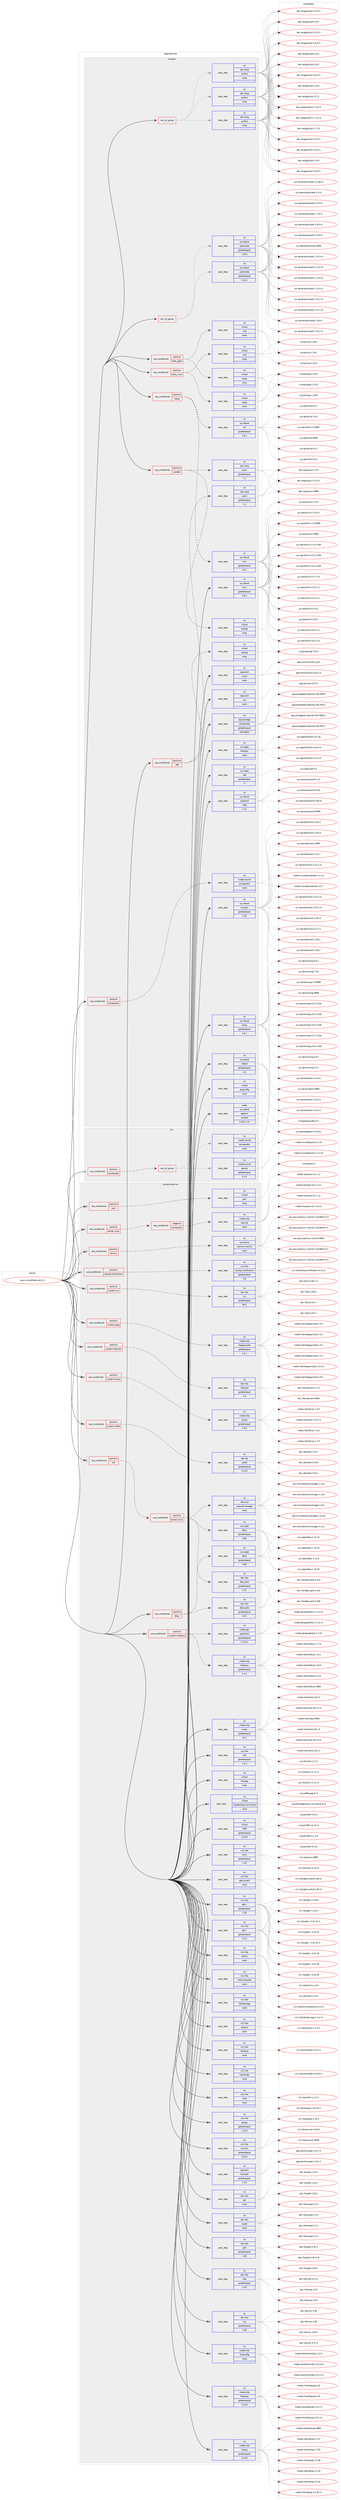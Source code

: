 digraph prolog {

# *************
# Graph options
# *************

newrank=true;
concentrate=true;
compound=true;
graph [rankdir=LR,fontname=Helvetica,fontsize=10,ranksep=1.5];#, ranksep=2.5, nodesep=0.2];
edge  [arrowhead=vee];
node  [fontname=Helvetica,fontsize=10];

# **********
# The ebuild
# **********

subgraph cluster_leftcol {
color=gray;
rank=same;
label=<<i>ebuild</i>>;
id [label="www-client/firefox-62.0.3", color=red, width=4, href="../www-client/firefox-62.0.3.svg"];
}

# ****************
# The dependencies
# ****************

subgraph cluster_midcol {
color=gray;
label=<<i>dependencies</i>>;
subgraph cluster_compile {
fillcolor="#eeeeee";
style=filled;
label=<<i>compile</i>>;
subgraph any214 {
dependency10620 [label=<<TABLE BORDER="0" CELLBORDER="1" CELLSPACING="0" CELLPADDING="4"><TR><TD CELLPADDING="10">any_of_group</TD></TR></TABLE>>, shape=none, color=red];subgraph pack8299 {
dependency10621 [label=<<TABLE BORDER="0" CELLBORDER="1" CELLSPACING="0" CELLPADDING="4" WIDTH="220"><TR><TD ROWSPAN="6" CELLPADDING="30">pack_dep</TD></TR><TR><TD WIDTH="110">no</TD></TR><TR><TD>dev-lang</TD></TR><TR><TD>python</TD></TR><TR><TD>none</TD></TR><TR><TD></TD></TR></TABLE>>, shape=none, color=blue];
}
dependency10620:e -> dependency10621:w [weight=20,style="dotted",arrowhead="oinv"];
subgraph pack8300 {
dependency10622 [label=<<TABLE BORDER="0" CELLBORDER="1" CELLSPACING="0" CELLPADDING="4" WIDTH="220"><TR><TD ROWSPAN="6" CELLPADDING="30">pack_dep</TD></TR><TR><TD WIDTH="110">no</TD></TR><TR><TD>dev-lang</TD></TR><TR><TD>python</TD></TR><TR><TD>none</TD></TR><TR><TD></TD></TR></TABLE>>, shape=none, color=blue];
}
dependency10620:e -> dependency10622:w [weight=20,style="dotted",arrowhead="oinv"];
subgraph pack8301 {
dependency10623 [label=<<TABLE BORDER="0" CELLBORDER="1" CELLSPACING="0" CELLPADDING="4" WIDTH="220"><TR><TD ROWSPAN="6" CELLPADDING="30">pack_dep</TD></TR><TR><TD WIDTH="110">no</TD></TR><TR><TD>dev-lang</TD></TR><TR><TD>python</TD></TR><TR><TD>none</TD></TR><TR><TD></TD></TR></TABLE>>, shape=none, color=blue];
}
dependency10620:e -> dependency10623:w [weight=20,style="dotted",arrowhead="oinv"];
}
id:e -> dependency10620:w [weight=20,style="solid",arrowhead="vee"];
subgraph any215 {
dependency10624 [label=<<TABLE BORDER="0" CELLBORDER="1" CELLSPACING="0" CELLPADDING="4"><TR><TD CELLPADDING="10">any_of_group</TD></TR></TABLE>>, shape=none, color=red];subgraph pack8302 {
dependency10625 [label=<<TABLE BORDER="0" CELLBORDER="1" CELLSPACING="0" CELLPADDING="4" WIDTH="220"><TR><TD ROWSPAN="6" CELLPADDING="30">pack_dep</TD></TR><TR><TD WIDTH="110">no</TD></TR><TR><TD>sys-devel</TD></TR><TR><TD>automake</TD></TR><TR><TD>greaterequal</TD></TR><TR><TD>1.16.1</TD></TR></TABLE>>, shape=none, color=blue];
}
dependency10624:e -> dependency10625:w [weight=20,style="dotted",arrowhead="oinv"];
subgraph pack8303 {
dependency10626 [label=<<TABLE BORDER="0" CELLBORDER="1" CELLSPACING="0" CELLPADDING="4" WIDTH="220"><TR><TD ROWSPAN="6" CELLPADDING="30">pack_dep</TD></TR><TR><TD WIDTH="110">no</TD></TR><TR><TD>sys-devel</TD></TR><TR><TD>automake</TD></TR><TR><TD>greaterequal</TD></TR><TR><TD>1.15.1</TD></TR></TABLE>>, shape=none, color=blue];
}
dependency10624:e -> dependency10626:w [weight=20,style="dotted",arrowhead="oinv"];
}
id:e -> dependency10624:w [weight=20,style="solid",arrowhead="vee"];
subgraph cond2098 {
dependency10627 [label=<<TABLE BORDER="0" CELLBORDER="1" CELLSPACING="0" CELLPADDING="4"><TR><TD ROWSPAN="3" CELLPADDING="10">use_conditional</TD></TR><TR><TD>positive</TD></TR><TR><TD>amd64</TD></TR></TABLE>>, shape=none, color=red];
subgraph pack8304 {
dependency10628 [label=<<TABLE BORDER="0" CELLBORDER="1" CELLSPACING="0" CELLPADDING="4" WIDTH="220"><TR><TD ROWSPAN="6" CELLPADDING="30">pack_dep</TD></TR><TR><TD WIDTH="110">no</TD></TR><TR><TD>dev-lang</TD></TR><TR><TD>yasm</TD></TR><TR><TD>greaterequal</TD></TR><TR><TD>1.1</TD></TR></TABLE>>, shape=none, color=blue];
}
dependency10627:e -> dependency10628:w [weight=20,style="dashed",arrowhead="vee"];
subgraph pack8305 {
dependency10629 [label=<<TABLE BORDER="0" CELLBORDER="1" CELLSPACING="0" CELLPADDING="4" WIDTH="220"><TR><TD ROWSPAN="6" CELLPADDING="30">pack_dep</TD></TR><TR><TD WIDTH="110">no</TD></TR><TR><TD>virtual</TD></TR><TR><TD>opengl</TD></TR><TR><TD>none</TD></TR><TR><TD></TD></TR></TABLE>>, shape=none, color=blue];
}
dependency10627:e -> dependency10629:w [weight=20,style="dashed",arrowhead="vee"];
}
id:e -> dependency10627:w [weight=20,style="solid",arrowhead="vee"];
subgraph cond2099 {
dependency10630 [label=<<TABLE BORDER="0" CELLBORDER="1" CELLSPACING="0" CELLPADDING="4"><TR><TD ROWSPAN="3" CELLPADDING="10">use_conditional</TD></TR><TR><TD>positive</TD></TR><TR><TD>clang</TD></TR></TABLE>>, shape=none, color=red];
subgraph pack8306 {
dependency10631 [label=<<TABLE BORDER="0" CELLBORDER="1" CELLSPACING="0" CELLPADDING="4" WIDTH="220"><TR><TD ROWSPAN="6" CELLPADDING="30">pack_dep</TD></TR><TR><TD WIDTH="110">no</TD></TR><TR><TD>sys-devel</TD></TR><TR><TD>llvm</TD></TR><TR><TD>greaterequal</TD></TR><TR><TD>4.0.1</TD></TR></TABLE>>, shape=none, color=blue];
}
dependency10630:e -> dependency10631:w [weight=20,style="dashed",arrowhead="vee"];
subgraph pack8307 {
dependency10632 [label=<<TABLE BORDER="0" CELLBORDER="1" CELLSPACING="0" CELLPADDING="4" WIDTH="220"><TR><TD ROWSPAN="6" CELLPADDING="30">pack_dep</TD></TR><TR><TD WIDTH="110">no</TD></TR><TR><TD>sys-devel</TD></TR><TR><TD>lld</TD></TR><TR><TD>greaterequal</TD></TR><TR><TD>4.0.1</TD></TR></TABLE>>, shape=none, color=blue];
}
dependency10630:e -> dependency10632:w [weight=20,style="dashed",arrowhead="vee"];
}
id:e -> dependency10630:w [weight=20,style="solid",arrowhead="vee"];
subgraph cond2100 {
dependency10633 [label=<<TABLE BORDER="0" CELLBORDER="1" CELLSPACING="0" CELLPADDING="4"><TR><TD ROWSPAN="3" CELLPADDING="10">use_conditional</TD></TR><TR><TD>positive</TD></TR><TR><TD>elibc_glibc</TD></TR></TABLE>>, shape=none, color=red];
subgraph pack8308 {
dependency10634 [label=<<TABLE BORDER="0" CELLBORDER="1" CELLSPACING="0" CELLPADDING="4" WIDTH="220"><TR><TD ROWSPAN="6" CELLPADDING="30">pack_dep</TD></TR><TR><TD WIDTH="110">no</TD></TR><TR><TD>virtual</TD></TR><TR><TD>cargo</TD></TR><TR><TD>none</TD></TR><TR><TD></TD></TR></TABLE>>, shape=none, color=blue];
}
dependency10633:e -> dependency10634:w [weight=20,style="dashed",arrowhead="vee"];
subgraph pack8309 {
dependency10635 [label=<<TABLE BORDER="0" CELLBORDER="1" CELLSPACING="0" CELLPADDING="4" WIDTH="220"><TR><TD ROWSPAN="6" CELLPADDING="30">pack_dep</TD></TR><TR><TD WIDTH="110">no</TD></TR><TR><TD>virtual</TD></TR><TR><TD>rust</TD></TR><TR><TD>none</TD></TR><TR><TD></TD></TR></TABLE>>, shape=none, color=blue];
}
dependency10633:e -> dependency10635:w [weight=20,style="dashed",arrowhead="vee"];
}
id:e -> dependency10633:w [weight=20,style="solid",arrowhead="vee"];
subgraph cond2101 {
dependency10636 [label=<<TABLE BORDER="0" CELLBORDER="1" CELLSPACING="0" CELLPADDING="4"><TR><TD ROWSPAN="3" CELLPADDING="10">use_conditional</TD></TR><TR><TD>positive</TD></TR><TR><TD>elibc_musl</TD></TR></TABLE>>, shape=none, color=red];
subgraph pack8310 {
dependency10637 [label=<<TABLE BORDER="0" CELLBORDER="1" CELLSPACING="0" CELLPADDING="4" WIDTH="220"><TR><TD ROWSPAN="6" CELLPADDING="30">pack_dep</TD></TR><TR><TD WIDTH="110">no</TD></TR><TR><TD>virtual</TD></TR><TR><TD>cargo</TD></TR><TR><TD>none</TD></TR><TR><TD></TD></TR></TABLE>>, shape=none, color=blue];
}
dependency10636:e -> dependency10637:w [weight=20,style="dashed",arrowhead="vee"];
subgraph pack8311 {
dependency10638 [label=<<TABLE BORDER="0" CELLBORDER="1" CELLSPACING="0" CELLPADDING="4" WIDTH="220"><TR><TD ROWSPAN="6" CELLPADDING="30">pack_dep</TD></TR><TR><TD WIDTH="110">no</TD></TR><TR><TD>virtual</TD></TR><TR><TD>rust</TD></TR><TR><TD>none</TD></TR><TR><TD></TD></TR></TABLE>>, shape=none, color=blue];
}
dependency10636:e -> dependency10638:w [weight=20,style="dashed",arrowhead="vee"];
}
id:e -> dependency10636:w [weight=20,style="solid",arrowhead="vee"];
subgraph cond2102 {
dependency10639 [label=<<TABLE BORDER="0" CELLBORDER="1" CELLSPACING="0" CELLPADDING="4"><TR><TD ROWSPAN="3" CELLPADDING="10">use_conditional</TD></TR><TR><TD>positive</TD></TR><TR><TD>pulseaudio</TD></TR></TABLE>>, shape=none, color=red];
subgraph pack8312 {
dependency10640 [label=<<TABLE BORDER="0" CELLBORDER="1" CELLSPACING="0" CELLPADDING="4" WIDTH="220"><TR><TD ROWSPAN="6" CELLPADDING="30">pack_dep</TD></TR><TR><TD WIDTH="110">no</TD></TR><TR><TD>media-sound</TD></TR><TR><TD>pulseaudio</TD></TR><TR><TD>none</TD></TR><TR><TD></TD></TR></TABLE>>, shape=none, color=blue];
}
dependency10639:e -> dependency10640:w [weight=20,style="dashed",arrowhead="vee"];
}
id:e -> dependency10639:w [weight=20,style="solid",arrowhead="vee"];
subgraph cond2103 {
dependency10641 [label=<<TABLE BORDER="0" CELLBORDER="1" CELLSPACING="0" CELLPADDING="4"><TR><TD ROWSPAN="3" CELLPADDING="10">use_conditional</TD></TR><TR><TD>positive</TD></TR><TR><TD>x86</TD></TR></TABLE>>, shape=none, color=red];
subgraph pack8313 {
dependency10642 [label=<<TABLE BORDER="0" CELLBORDER="1" CELLSPACING="0" CELLPADDING="4" WIDTH="220"><TR><TD ROWSPAN="6" CELLPADDING="30">pack_dep</TD></TR><TR><TD WIDTH="110">no</TD></TR><TR><TD>dev-lang</TD></TR><TR><TD>yasm</TD></TR><TR><TD>greaterequal</TD></TR><TR><TD>1.1</TD></TR></TABLE>>, shape=none, color=blue];
}
dependency10641:e -> dependency10642:w [weight=20,style="dashed",arrowhead="vee"];
subgraph pack8314 {
dependency10643 [label=<<TABLE BORDER="0" CELLBORDER="1" CELLSPACING="0" CELLPADDING="4" WIDTH="220"><TR><TD ROWSPAN="6" CELLPADDING="30">pack_dep</TD></TR><TR><TD WIDTH="110">no</TD></TR><TR><TD>virtual</TD></TR><TR><TD>opengl</TD></TR><TR><TD>none</TD></TR><TR><TD></TD></TR></TABLE>>, shape=none, color=blue];
}
dependency10641:e -> dependency10643:w [weight=20,style="dashed",arrowhead="vee"];
}
id:e -> dependency10641:w [weight=20,style="solid",arrowhead="vee"];
subgraph pack8315 {
dependency10644 [label=<<TABLE BORDER="0" CELLBORDER="1" CELLSPACING="0" CELLPADDING="4" WIDTH="220"><TR><TD ROWSPAN="6" CELLPADDING="30">pack_dep</TD></TR><TR><TD WIDTH="110">no</TD></TR><TR><TD>app-arch</TD></TR><TR><TD>unzip</TD></TR><TR><TD>none</TD></TR><TR><TD></TD></TR></TABLE>>, shape=none, color=blue];
}
id:e -> dependency10644:w [weight=20,style="solid",arrowhead="vee"];
subgraph pack8316 {
dependency10645 [label=<<TABLE BORDER="0" CELLBORDER="1" CELLSPACING="0" CELLPADDING="4" WIDTH="220"><TR><TD ROWSPAN="6" CELLPADDING="30">pack_dep</TD></TR><TR><TD WIDTH="110">no</TD></TR><TR><TD>app-arch</TD></TR><TR><TD>zip</TD></TR><TR><TD>none</TD></TR><TR><TD></TD></TR></TABLE>>, shape=none, color=blue];
}
id:e -> dependency10645:w [weight=20,style="solid",arrowhead="vee"];
subgraph pack8317 {
dependency10646 [label=<<TABLE BORDER="0" CELLBORDER="1" CELLSPACING="0" CELLPADDING="4" WIDTH="220"><TR><TD ROWSPAN="6" CELLPADDING="30">pack_dep</TD></TR><TR><TD WIDTH="110">no</TD></TR><TR><TD>app-portage</TD></TR><TR><TD>elt-patches</TD></TR><TR><TD>greaterequal</TD></TR><TR><TD>20170815</TD></TR></TABLE>>, shape=none, color=blue];
}
id:e -> dependency10646:w [weight=20,style="solid",arrowhead="vee"];
subgraph pack8318 {
dependency10647 [label=<<TABLE BORDER="0" CELLBORDER="1" CELLSPACING="0" CELLPADDING="4" WIDTH="220"><TR><TD ROWSPAN="6" CELLPADDING="30">pack_dep</TD></TR><TR><TD WIDTH="110">no</TD></TR><TR><TD>sys-apps</TD></TR><TR><TD>findutils</TD></TR><TR><TD>none</TD></TR><TR><TD></TD></TR></TABLE>>, shape=none, color=blue];
}
id:e -> dependency10647:w [weight=20,style="solid",arrowhead="vee"];
subgraph pack8319 {
dependency10648 [label=<<TABLE BORDER="0" CELLBORDER="1" CELLSPACING="0" CELLPADDING="4" WIDTH="220"><TR><TD ROWSPAN="6" CELLPADDING="30">pack_dep</TD></TR><TR><TD WIDTH="110">no</TD></TR><TR><TD>sys-apps</TD></TR><TR><TD>sed</TD></TR><TR><TD>greaterequal</TD></TR><TR><TD>4</TD></TR></TABLE>>, shape=none, color=blue];
}
id:e -> dependency10648:w [weight=20,style="solid",arrowhead="vee"];
subgraph pack8320 {
dependency10649 [label=<<TABLE BORDER="0" CELLBORDER="1" CELLSPACING="0" CELLPADDING="4" WIDTH="220"><TR><TD ROWSPAN="6" CELLPADDING="30">pack_dep</TD></TR><TR><TD WIDTH="110">no</TD></TR><TR><TD>sys-devel</TD></TR><TR><TD>autoconf</TD></TR><TR><TD>tilde</TD></TR><TR><TD>2.13</TD></TR></TABLE>>, shape=none, color=blue];
}
id:e -> dependency10649:w [weight=20,style="solid",arrowhead="vee"];
subgraph pack8321 {
dependency10650 [label=<<TABLE BORDER="0" CELLBORDER="1" CELLSPACING="0" CELLPADDING="4" WIDTH="220"><TR><TD ROWSPAN="6" CELLPADDING="30">pack_dep</TD></TR><TR><TD WIDTH="110">no</TD></TR><TR><TD>sys-devel</TD></TR><TR><TD>binutils</TD></TR><TR><TD>greaterequal</TD></TR><TR><TD>2.30</TD></TR></TABLE>>, shape=none, color=blue];
}
id:e -> dependency10650:w [weight=20,style="solid",arrowhead="vee"];
subgraph pack8322 {
dependency10651 [label=<<TABLE BORDER="0" CELLBORDER="1" CELLSPACING="0" CELLPADDING="4" WIDTH="220"><TR><TD ROWSPAN="6" CELLPADDING="30">pack_dep</TD></TR><TR><TD WIDTH="110">no</TD></TR><TR><TD>sys-devel</TD></TR><TR><TD>clang</TD></TR><TR><TD>greaterequal</TD></TR><TR><TD>4.0.1</TD></TR></TABLE>>, shape=none, color=blue];
}
id:e -> dependency10651:w [weight=20,style="solid",arrowhead="vee"];
subgraph pack8323 {
dependency10652 [label=<<TABLE BORDER="0" CELLBORDER="1" CELLSPACING="0" CELLPADDING="4" WIDTH="220"><TR><TD ROWSPAN="6" CELLPADDING="30">pack_dep</TD></TR><TR><TD WIDTH="110">no</TD></TR><TR><TD>sys-devel</TD></TR><TR><TD>libtool</TD></TR><TR><TD>greaterequal</TD></TR><TR><TD>2.4</TD></TR></TABLE>>, shape=none, color=blue];
}
id:e -> dependency10652:w [weight=20,style="solid",arrowhead="vee"];
subgraph pack8324 {
dependency10653 [label=<<TABLE BORDER="0" CELLBORDER="1" CELLSPACING="0" CELLPADDING="4" WIDTH="220"><TR><TD ROWSPAN="6" CELLPADDING="30">pack_dep</TD></TR><TR><TD WIDTH="110">no</TD></TR><TR><TD>sys-devel</TD></TR><TR><TD>llvm</TD></TR><TR><TD>greaterequal</TD></TR><TR><TD>4.0.1</TD></TR></TABLE>>, shape=none, color=blue];
}
id:e -> dependency10653:w [weight=20,style="solid",arrowhead="vee"];
subgraph pack8325 {
dependency10654 [label=<<TABLE BORDER="0" CELLBORDER="1" CELLSPACING="0" CELLPADDING="4" WIDTH="220"><TR><TD ROWSPAN="6" CELLPADDING="30">pack_dep</TD></TR><TR><TD WIDTH="110">no</TD></TR><TR><TD>virtual</TD></TR><TR><TD>pkgconfig</TD></TR><TR><TD>none</TD></TR><TR><TD></TD></TR></TABLE>>, shape=none, color=blue];
}
id:e -> dependency10654:w [weight=20,style="solid",arrowhead="vee"];
subgraph pack8326 {
dependency10655 [label=<<TABLE BORDER="0" CELLBORDER="1" CELLSPACING="0" CELLPADDING="4" WIDTH="220"><TR><TD ROWSPAN="6" CELLPADDING="30">pack_dep</TD></TR><TR><TD WIDTH="110">weak</TD></TR><TR><TD>sys-devel</TD></TR><TR><TD>gettext</TD></TR><TR><TD>smaller</TD></TR><TR><TD>0.18.1.1-r3</TD></TR></TABLE>>, shape=none, color=blue];
}
id:e -> dependency10655:w [weight=20,style="solid",arrowhead="vee"];
}
subgraph cluster_compileandrun {
fillcolor="#eeeeee";
style=filled;
label=<<i>compile and run</i>>;
subgraph cond2104 {
dependency10656 [label=<<TABLE BORDER="0" CELLBORDER="1" CELLSPACING="0" CELLPADDING="4"><TR><TD ROWSPAN="3" CELLPADDING="10">use_conditional</TD></TR><TR><TD>positive</TD></TR><TR><TD>dbus</TD></TR></TABLE>>, shape=none, color=red];
subgraph pack8327 {
dependency10657 [label=<<TABLE BORDER="0" CELLBORDER="1" CELLSPACING="0" CELLPADDING="4" WIDTH="220"><TR><TD ROWSPAN="6" CELLPADDING="30">pack_dep</TD></TR><TR><TD WIDTH="110">no</TD></TR><TR><TD>sys-apps</TD></TR><TR><TD>dbus</TD></TR><TR><TD>greaterequal</TD></TR><TR><TD>0.60</TD></TR></TABLE>>, shape=none, color=blue];
}
dependency10656:e -> dependency10657:w [weight=20,style="dashed",arrowhead="vee"];
subgraph pack8328 {
dependency10658 [label=<<TABLE BORDER="0" CELLBORDER="1" CELLSPACING="0" CELLPADDING="4" WIDTH="220"><TR><TD ROWSPAN="6" CELLPADDING="30">pack_dep</TD></TR><TR><TD WIDTH="110">no</TD></TR><TR><TD>dev-libs</TD></TR><TR><TD>dbus-glib</TD></TR><TR><TD>greaterequal</TD></TR><TR><TD>0.72</TD></TR></TABLE>>, shape=none, color=blue];
}
dependency10656:e -> dependency10658:w [weight=20,style="dashed",arrowhead="vee"];
}
id:e -> dependency10656:w [weight=20,style="solid",arrowhead="odotvee"];
subgraph cond2105 {
dependency10659 [label=<<TABLE BORDER="0" CELLBORDER="1" CELLSPACING="0" CELLPADDING="4"><TR><TD ROWSPAN="3" CELLPADDING="10">use_conditional</TD></TR><TR><TD>positive</TD></TR><TR><TD>jack</TD></TR></TABLE>>, shape=none, color=red];
subgraph pack8329 {
dependency10660 [label=<<TABLE BORDER="0" CELLBORDER="1" CELLSPACING="0" CELLPADDING="4" WIDTH="220"><TR><TD ROWSPAN="6" CELLPADDING="30">pack_dep</TD></TR><TR><TD WIDTH="110">no</TD></TR><TR><TD>virtual</TD></TR><TR><TD>jack</TD></TR><TR><TD>none</TD></TR><TR><TD></TD></TR></TABLE>>, shape=none, color=blue];
}
dependency10659:e -> dependency10660:w [weight=20,style="dashed",arrowhead="vee"];
}
id:e -> dependency10659:w [weight=20,style="solid",arrowhead="odotvee"];
subgraph cond2106 {
dependency10661 [label=<<TABLE BORDER="0" CELLBORDER="1" CELLSPACING="0" CELLPADDING="4"><TR><TD ROWSPAN="3" CELLPADDING="10">use_conditional</TD></TR><TR><TD>positive</TD></TR><TR><TD>kernel_linux</TD></TR></TABLE>>, shape=none, color=red];
subgraph cond2107 {
dependency10662 [label=<<TABLE BORDER="0" CELLBORDER="1" CELLSPACING="0" CELLPADDING="4"><TR><TD ROWSPAN="3" CELLPADDING="10">use_conditional</TD></TR><TR><TD>negative</TD></TR><TR><TD>pulseaudio</TD></TR></TABLE>>, shape=none, color=red];
subgraph pack8330 {
dependency10663 [label=<<TABLE BORDER="0" CELLBORDER="1" CELLSPACING="0" CELLPADDING="4" WIDTH="220"><TR><TD ROWSPAN="6" CELLPADDING="30">pack_dep</TD></TR><TR><TD WIDTH="110">no</TD></TR><TR><TD>media-libs</TD></TR><TR><TD>alsa-lib</TD></TR><TR><TD>none</TD></TR><TR><TD></TD></TR></TABLE>>, shape=none, color=blue];
}
dependency10662:e -> dependency10663:w [weight=20,style="dashed",arrowhead="vee"];
}
dependency10661:e -> dependency10662:w [weight=20,style="dashed",arrowhead="vee"];
}
id:e -> dependency10661:w [weight=20,style="solid",arrowhead="odotvee"];
subgraph cond2108 {
dependency10664 [label=<<TABLE BORDER="0" CELLBORDER="1" CELLSPACING="0" CELLPADDING="4"><TR><TD ROWSPAN="3" CELLPADDING="10">use_conditional</TD></TR><TR><TD>positive</TD></TR><TR><TD>selinux</TD></TR></TABLE>>, shape=none, color=red];
subgraph pack8331 {
dependency10665 [label=<<TABLE BORDER="0" CELLBORDER="1" CELLSPACING="0" CELLPADDING="4" WIDTH="220"><TR><TD ROWSPAN="6" CELLPADDING="30">pack_dep</TD></TR><TR><TD WIDTH="110">no</TD></TR><TR><TD>sec-policy</TD></TR><TR><TD>selinux-mozilla</TD></TR><TR><TD>none</TD></TR><TR><TD></TD></TR></TABLE>>, shape=none, color=blue];
}
dependency10664:e -> dependency10665:w [weight=20,style="dashed",arrowhead="vee"];
}
id:e -> dependency10664:w [weight=20,style="solid",arrowhead="odotvee"];
subgraph cond2109 {
dependency10666 [label=<<TABLE BORDER="0" CELLBORDER="1" CELLSPACING="0" CELLPADDING="4"><TR><TD ROWSPAN="3" CELLPADDING="10">use_conditional</TD></TR><TR><TD>positive</TD></TR><TR><TD>startup-notification</TD></TR></TABLE>>, shape=none, color=red];
subgraph pack8332 {
dependency10667 [label=<<TABLE BORDER="0" CELLBORDER="1" CELLSPACING="0" CELLPADDING="4" WIDTH="220"><TR><TD ROWSPAN="6" CELLPADDING="30">pack_dep</TD></TR><TR><TD WIDTH="110">no</TD></TR><TR><TD>x11-libs</TD></TR><TR><TD>startup-notification</TD></TR><TR><TD>greaterequal</TD></TR><TR><TD>0.8</TD></TR></TABLE>>, shape=none, color=blue];
}
dependency10666:e -> dependency10667:w [weight=20,style="dashed",arrowhead="vee"];
}
id:e -> dependency10666:w [weight=20,style="solid",arrowhead="odotvee"];
subgraph cond2110 {
dependency10668 [label=<<TABLE BORDER="0" CELLBORDER="1" CELLSPACING="0" CELLPADDING="4"><TR><TD ROWSPAN="3" CELLPADDING="10">use_conditional</TD></TR><TR><TD>positive</TD></TR><TR><TD>system-harfbuzz</TD></TR></TABLE>>, shape=none, color=red];
subgraph pack8333 {
dependency10669 [label=<<TABLE BORDER="0" CELLBORDER="1" CELLSPACING="0" CELLPADDING="4" WIDTH="220"><TR><TD ROWSPAN="6" CELLPADDING="30">pack_dep</TD></TR><TR><TD WIDTH="110">no</TD></TR><TR><TD>media-libs</TD></TR><TR><TD>harfbuzz</TD></TR><TR><TD>greaterequal</TD></TR><TR><TD>1.4.2</TD></TR></TABLE>>, shape=none, color=blue];
}
dependency10668:e -> dependency10669:w [weight=20,style="dashed",arrowhead="vee"];
subgraph pack8334 {
dependency10670 [label=<<TABLE BORDER="0" CELLBORDER="1" CELLSPACING="0" CELLPADDING="4" WIDTH="220"><TR><TD ROWSPAN="6" CELLPADDING="30">pack_dep</TD></TR><TR><TD WIDTH="110">no</TD></TR><TR><TD>media-gfx</TD></TR><TR><TD>graphite2</TD></TR><TR><TD>greaterequal</TD></TR><TR><TD>1.3.9-r1</TD></TR></TABLE>>, shape=none, color=blue];
}
dependency10668:e -> dependency10670:w [weight=20,style="dashed",arrowhead="vee"];
}
id:e -> dependency10668:w [weight=20,style="solid",arrowhead="odotvee"];
subgraph cond2111 {
dependency10671 [label=<<TABLE BORDER="0" CELLBORDER="1" CELLSPACING="0" CELLPADDING="4"><TR><TD ROWSPAN="3" CELLPADDING="10">use_conditional</TD></TR><TR><TD>positive</TD></TR><TR><TD>system-icu</TD></TR></TABLE>>, shape=none, color=red];
subgraph pack8335 {
dependency10672 [label=<<TABLE BORDER="0" CELLBORDER="1" CELLSPACING="0" CELLPADDING="4" WIDTH="220"><TR><TD ROWSPAN="6" CELLPADDING="30">pack_dep</TD></TR><TR><TD WIDTH="110">no</TD></TR><TR><TD>dev-libs</TD></TR><TR><TD>icu</TD></TR><TR><TD>greaterequal</TD></TR><TR><TD>60.2</TD></TR></TABLE>>, shape=none, color=blue];
}
dependency10671:e -> dependency10672:w [weight=20,style="dashed",arrowhead="vee"];
}
id:e -> dependency10671:w [weight=20,style="solid",arrowhead="odotvee"];
subgraph cond2112 {
dependency10673 [label=<<TABLE BORDER="0" CELLBORDER="1" CELLSPACING="0" CELLPADDING="4"><TR><TD ROWSPAN="3" CELLPADDING="10">use_conditional</TD></TR><TR><TD>positive</TD></TR><TR><TD>system-jpeg</TD></TR></TABLE>>, shape=none, color=red];
subgraph pack8336 {
dependency10674 [label=<<TABLE BORDER="0" CELLBORDER="1" CELLSPACING="0" CELLPADDING="4" WIDTH="220"><TR><TD ROWSPAN="6" CELLPADDING="30">pack_dep</TD></TR><TR><TD WIDTH="110">no</TD></TR><TR><TD>media-libs</TD></TR><TR><TD>libjpeg-turbo</TD></TR><TR><TD>greaterequal</TD></TR><TR><TD>1.2.1</TD></TR></TABLE>>, shape=none, color=blue];
}
dependency10673:e -> dependency10674:w [weight=20,style="dashed",arrowhead="vee"];
}
id:e -> dependency10673:w [weight=20,style="solid",arrowhead="odotvee"];
subgraph cond2113 {
dependency10675 [label=<<TABLE BORDER="0" CELLBORDER="1" CELLSPACING="0" CELLPADDING="4"><TR><TD ROWSPAN="3" CELLPADDING="10">use_conditional</TD></TR><TR><TD>positive</TD></TR><TR><TD>system-libevent</TD></TR></TABLE>>, shape=none, color=red];
subgraph pack8337 {
dependency10676 [label=<<TABLE BORDER="0" CELLBORDER="1" CELLSPACING="0" CELLPADDING="4" WIDTH="220"><TR><TD ROWSPAN="6" CELLPADDING="30">pack_dep</TD></TR><TR><TD WIDTH="110">no</TD></TR><TR><TD>dev-libs</TD></TR><TR><TD>libevent</TD></TR><TR><TD>greaterequal</TD></TR><TR><TD>2.0</TD></TR></TABLE>>, shape=none, color=blue];
}
dependency10675:e -> dependency10676:w [weight=20,style="dashed",arrowhead="vee"];
}
id:e -> dependency10675:w [weight=20,style="solid",arrowhead="odotvee"];
subgraph cond2114 {
dependency10677 [label=<<TABLE BORDER="0" CELLBORDER="1" CELLSPACING="0" CELLPADDING="4"><TR><TD ROWSPAN="3" CELLPADDING="10">use_conditional</TD></TR><TR><TD>positive</TD></TR><TR><TD>system-libvpx</TD></TR></TABLE>>, shape=none, color=red];
subgraph pack8338 {
dependency10678 [label=<<TABLE BORDER="0" CELLBORDER="1" CELLSPACING="0" CELLPADDING="4" WIDTH="220"><TR><TD ROWSPAN="6" CELLPADDING="30">pack_dep</TD></TR><TR><TD WIDTH="110">no</TD></TR><TR><TD>media-libs</TD></TR><TR><TD>libvpx</TD></TR><TR><TD>greaterequal</TD></TR><TR><TD>1.5.0</TD></TR></TABLE>>, shape=none, color=blue];
}
dependency10677:e -> dependency10678:w [weight=20,style="dashed",arrowhead="vee"];
}
id:e -> dependency10677:w [weight=20,style="solid",arrowhead="odotvee"];
subgraph cond2115 {
dependency10679 [label=<<TABLE BORDER="0" CELLBORDER="1" CELLSPACING="0" CELLPADDING="4"><TR><TD ROWSPAN="3" CELLPADDING="10">use_conditional</TD></TR><TR><TD>positive</TD></TR><TR><TD>system-sqlite</TD></TR></TABLE>>, shape=none, color=red];
subgraph pack8339 {
dependency10680 [label=<<TABLE BORDER="0" CELLBORDER="1" CELLSPACING="0" CELLPADDING="4" WIDTH="220"><TR><TD ROWSPAN="6" CELLPADDING="30">pack_dep</TD></TR><TR><TD WIDTH="110">no</TD></TR><TR><TD>dev-db</TD></TR><TR><TD>sqlite</TD></TR><TR><TD>greaterequal</TD></TR><TR><TD>3.24.0</TD></TR></TABLE>>, shape=none, color=blue];
}
dependency10679:e -> dependency10680:w [weight=20,style="dashed",arrowhead="vee"];
}
id:e -> dependency10679:w [weight=20,style="solid",arrowhead="odotvee"];
subgraph cond2116 {
dependency10681 [label=<<TABLE BORDER="0" CELLBORDER="1" CELLSPACING="0" CELLPADDING="4"><TR><TD ROWSPAN="3" CELLPADDING="10">use_conditional</TD></TR><TR><TD>positive</TD></TR><TR><TD>wifi</TD></TR></TABLE>>, shape=none, color=red];
subgraph cond2117 {
dependency10682 [label=<<TABLE BORDER="0" CELLBORDER="1" CELLSPACING="0" CELLPADDING="4"><TR><TD ROWSPAN="3" CELLPADDING="10">use_conditional</TD></TR><TR><TD>positive</TD></TR><TR><TD>kernel_linux</TD></TR></TABLE>>, shape=none, color=red];
subgraph pack8340 {
dependency10683 [label=<<TABLE BORDER="0" CELLBORDER="1" CELLSPACING="0" CELLPADDING="4" WIDTH="220"><TR><TD ROWSPAN="6" CELLPADDING="30">pack_dep</TD></TR><TR><TD WIDTH="110">no</TD></TR><TR><TD>sys-apps</TD></TR><TR><TD>dbus</TD></TR><TR><TD>greaterequal</TD></TR><TR><TD>0.60</TD></TR></TABLE>>, shape=none, color=blue];
}
dependency10682:e -> dependency10683:w [weight=20,style="dashed",arrowhead="vee"];
subgraph pack8341 {
dependency10684 [label=<<TABLE BORDER="0" CELLBORDER="1" CELLSPACING="0" CELLPADDING="4" WIDTH="220"><TR><TD ROWSPAN="6" CELLPADDING="30">pack_dep</TD></TR><TR><TD WIDTH="110">no</TD></TR><TR><TD>dev-libs</TD></TR><TR><TD>dbus-glib</TD></TR><TR><TD>greaterequal</TD></TR><TR><TD>0.72</TD></TR></TABLE>>, shape=none, color=blue];
}
dependency10682:e -> dependency10684:w [weight=20,style="dashed",arrowhead="vee"];
subgraph pack8342 {
dependency10685 [label=<<TABLE BORDER="0" CELLBORDER="1" CELLSPACING="0" CELLPADDING="4" WIDTH="220"><TR><TD ROWSPAN="6" CELLPADDING="30">pack_dep</TD></TR><TR><TD WIDTH="110">no</TD></TR><TR><TD>net-misc</TD></TR><TR><TD>networkmanager</TD></TR><TR><TD>none</TD></TR><TR><TD></TD></TR></TABLE>>, shape=none, color=blue];
}
dependency10682:e -> dependency10685:w [weight=20,style="dashed",arrowhead="vee"];
}
dependency10681:e -> dependency10682:w [weight=20,style="dashed",arrowhead="vee"];
}
id:e -> dependency10681:w [weight=20,style="solid",arrowhead="odotvee"];
subgraph pack8343 {
dependency10686 [label=<<TABLE BORDER="0" CELLBORDER="1" CELLSPACING="0" CELLPADDING="4" WIDTH="220"><TR><TD ROWSPAN="6" CELLPADDING="30">pack_dep</TD></TR><TR><TD WIDTH="110">no</TD></TR><TR><TD>app-text</TD></TR><TR><TD>hunspell</TD></TR><TR><TD>greaterequal</TD></TR><TR><TD>1.5.4</TD></TR></TABLE>>, shape=none, color=blue];
}
id:e -> dependency10686:w [weight=20,style="solid",arrowhead="odotvee"];
subgraph pack8344 {
dependency10687 [label=<<TABLE BORDER="0" CELLBORDER="1" CELLSPACING="0" CELLPADDING="4" WIDTH="220"><TR><TD ROWSPAN="6" CELLPADDING="30">pack_dep</TD></TR><TR><TD WIDTH="110">no</TD></TR><TR><TD>dev-libs</TD></TR><TR><TD>atk</TD></TR><TR><TD>none</TD></TR><TR><TD></TD></TR></TABLE>>, shape=none, color=blue];
}
id:e -> dependency10687:w [weight=20,style="solid",arrowhead="odotvee"];
subgraph pack8345 {
dependency10688 [label=<<TABLE BORDER="0" CELLBORDER="1" CELLSPACING="0" CELLPADDING="4" WIDTH="220"><TR><TD ROWSPAN="6" CELLPADDING="30">pack_dep</TD></TR><TR><TD WIDTH="110">no</TD></TR><TR><TD>dev-libs</TD></TR><TR><TD>expat</TD></TR><TR><TD>none</TD></TR><TR><TD></TD></TR></TABLE>>, shape=none, color=blue];
}
id:e -> dependency10688:w [weight=20,style="solid",arrowhead="odotvee"];
subgraph pack8346 {
dependency10689 [label=<<TABLE BORDER="0" CELLBORDER="1" CELLSPACING="0" CELLPADDING="4" WIDTH="220"><TR><TD ROWSPAN="6" CELLPADDING="30">pack_dep</TD></TR><TR><TD WIDTH="110">no</TD></TR><TR><TD>dev-libs</TD></TR><TR><TD>glib</TD></TR><TR><TD>greaterequal</TD></TR><TR><TD>2.26</TD></TR></TABLE>>, shape=none, color=blue];
}
id:e -> dependency10689:w [weight=20,style="solid",arrowhead="odotvee"];
subgraph pack8347 {
dependency10690 [label=<<TABLE BORDER="0" CELLBORDER="1" CELLSPACING="0" CELLPADDING="4" WIDTH="220"><TR><TD ROWSPAN="6" CELLPADDING="30">pack_dep</TD></TR><TR><TD WIDTH="110">no</TD></TR><TR><TD>dev-libs</TD></TR><TR><TD>nspr</TD></TR><TR><TD>greaterequal</TD></TR><TR><TD>4.19</TD></TR></TABLE>>, shape=none, color=blue];
}
id:e -> dependency10690:w [weight=20,style="solid",arrowhead="odotvee"];
subgraph pack8348 {
dependency10691 [label=<<TABLE BORDER="0" CELLBORDER="1" CELLSPACING="0" CELLPADDING="4" WIDTH="220"><TR><TD ROWSPAN="6" CELLPADDING="30">pack_dep</TD></TR><TR><TD WIDTH="110">no</TD></TR><TR><TD>dev-libs</TD></TR><TR><TD>nss</TD></TR><TR><TD>greaterequal</TD></TR><TR><TD>3.38</TD></TR></TABLE>>, shape=none, color=blue];
}
id:e -> dependency10691:w [weight=20,style="solid",arrowhead="odotvee"];
subgraph pack8349 {
dependency10692 [label=<<TABLE BORDER="0" CELLBORDER="1" CELLSPACING="0" CELLPADDING="4" WIDTH="220"><TR><TD ROWSPAN="6" CELLPADDING="30">pack_dep</TD></TR><TR><TD WIDTH="110">no</TD></TR><TR><TD>media-libs</TD></TR><TR><TD>fontconfig</TD></TR><TR><TD>none</TD></TR><TR><TD></TD></TR></TABLE>>, shape=none, color=blue];
}
id:e -> dependency10692:w [weight=20,style="solid",arrowhead="odotvee"];
subgraph pack8350 {
dependency10693 [label=<<TABLE BORDER="0" CELLBORDER="1" CELLSPACING="0" CELLPADDING="4" WIDTH="220"><TR><TD ROWSPAN="6" CELLPADDING="30">pack_dep</TD></TR><TR><TD WIDTH="110">no</TD></TR><TR><TD>media-libs</TD></TR><TR><TD>freetype</TD></TR><TR><TD>greaterequal</TD></TR><TR><TD>2.4.10</TD></TR></TABLE>>, shape=none, color=blue];
}
id:e -> dependency10693:w [weight=20,style="solid",arrowhead="odotvee"];
subgraph pack8351 {
dependency10694 [label=<<TABLE BORDER="0" CELLBORDER="1" CELLSPACING="0" CELLPADDING="4" WIDTH="220"><TR><TD ROWSPAN="6" CELLPADDING="30">pack_dep</TD></TR><TR><TD WIDTH="110">no</TD></TR><TR><TD>media-libs</TD></TR><TR><TD>libpng</TD></TR><TR><TD>greaterequal</TD></TR><TR><TD>1.6.34</TD></TR></TABLE>>, shape=none, color=blue];
}
id:e -> dependency10694:w [weight=20,style="solid",arrowhead="odotvee"];
subgraph pack8352 {
dependency10695 [label=<<TABLE BORDER="0" CELLBORDER="1" CELLSPACING="0" CELLPADDING="4" WIDTH="220"><TR><TD ROWSPAN="6" CELLPADDING="30">pack_dep</TD></TR><TR><TD WIDTH="110">no</TD></TR><TR><TD>media-libs</TD></TR><TR><TD>mesa</TD></TR><TR><TD>greaterequal</TD></TR><TR><TD>10.2</TD></TR></TABLE>>, shape=none, color=blue];
}
id:e -> dependency10695:w [weight=20,style="solid",arrowhead="odotvee"];
subgraph pack8353 {
dependency10696 [label=<<TABLE BORDER="0" CELLBORDER="1" CELLSPACING="0" CELLPADDING="4" WIDTH="220"><TR><TD ROWSPAN="6" CELLPADDING="30">pack_dep</TD></TR><TR><TD WIDTH="110">no</TD></TR><TR><TD>sys-libs</TD></TR><TR><TD>zlib</TD></TR><TR><TD>greaterequal</TD></TR><TR><TD>1.2.3</TD></TR></TABLE>>, shape=none, color=blue];
}
id:e -> dependency10696:w [weight=20,style="solid",arrowhead="odotvee"];
subgraph pack8354 {
dependency10697 [label=<<TABLE BORDER="0" CELLBORDER="1" CELLSPACING="0" CELLPADDING="4" WIDTH="220"><TR><TD ROWSPAN="6" CELLPADDING="30">pack_dep</TD></TR><TR><TD WIDTH="110">no</TD></TR><TR><TD>virtual</TD></TR><TR><TD>ffmpeg</TD></TR><TR><TD>none</TD></TR><TR><TD></TD></TR></TABLE>>, shape=none, color=blue];
}
id:e -> dependency10697:w [weight=20,style="solid",arrowhead="odotvee"];
subgraph pack8355 {
dependency10698 [label=<<TABLE BORDER="0" CELLBORDER="1" CELLSPACING="0" CELLPADDING="4" WIDTH="220"><TR><TD ROWSPAN="6" CELLPADDING="30">pack_dep</TD></TR><TR><TD WIDTH="110">no</TD></TR><TR><TD>virtual</TD></TR><TR><TD>freedesktop-icon-theme</TD></TR><TR><TD>none</TD></TR><TR><TD></TD></TR></TABLE>>, shape=none, color=blue];
}
id:e -> dependency10698:w [weight=20,style="solid",arrowhead="odotvee"];
subgraph pack8356 {
dependency10699 [label=<<TABLE BORDER="0" CELLBORDER="1" CELLSPACING="0" CELLPADDING="4" WIDTH="220"><TR><TD ROWSPAN="6" CELLPADDING="30">pack_dep</TD></TR><TR><TD WIDTH="110">no</TD></TR><TR><TD>virtual</TD></TR><TR><TD>libffi</TD></TR><TR><TD>greaterequal</TD></TR><TR><TD>3.0.10</TD></TR></TABLE>>, shape=none, color=blue];
}
id:e -> dependency10699:w [weight=20,style="solid",arrowhead="odotvee"];
subgraph pack8357 {
dependency10700 [label=<<TABLE BORDER="0" CELLBORDER="1" CELLSPACING="0" CELLPADDING="4" WIDTH="220"><TR><TD ROWSPAN="6" CELLPADDING="30">pack_dep</TD></TR><TR><TD WIDTH="110">no</TD></TR><TR><TD>x11-libs</TD></TR><TR><TD>cairo</TD></TR><TR><TD>greaterequal</TD></TR><TR><TD>1.10</TD></TR></TABLE>>, shape=none, color=blue];
}
id:e -> dependency10700:w [weight=20,style="solid",arrowhead="odotvee"];
subgraph pack8358 {
dependency10701 [label=<<TABLE BORDER="0" CELLBORDER="1" CELLSPACING="0" CELLPADDING="4" WIDTH="220"><TR><TD ROWSPAN="6" CELLPADDING="30">pack_dep</TD></TR><TR><TD WIDTH="110">no</TD></TR><TR><TD>x11-libs</TD></TR><TR><TD>gdk-pixbuf</TD></TR><TR><TD>none</TD></TR><TR><TD></TD></TR></TABLE>>, shape=none, color=blue];
}
id:e -> dependency10701:w [weight=20,style="solid",arrowhead="odotvee"];
subgraph pack8359 {
dependency10702 [label=<<TABLE BORDER="0" CELLBORDER="1" CELLSPACING="0" CELLPADDING="4" WIDTH="220"><TR><TD ROWSPAN="6" CELLPADDING="30">pack_dep</TD></TR><TR><TD WIDTH="110">no</TD></TR><TR><TD>x11-libs</TD></TR><TR><TD>gtk+</TD></TR><TR><TD>greaterequal</TD></TR><TR><TD>2.18</TD></TR></TABLE>>, shape=none, color=blue];
}
id:e -> dependency10702:w [weight=20,style="solid",arrowhead="odotvee"];
subgraph pack8360 {
dependency10703 [label=<<TABLE BORDER="0" CELLBORDER="1" CELLSPACING="0" CELLPADDING="4" WIDTH="220"><TR><TD ROWSPAN="6" CELLPADDING="30">pack_dep</TD></TR><TR><TD WIDTH="110">no</TD></TR><TR><TD>x11-libs</TD></TR><TR><TD>gtk+</TD></TR><TR><TD>greaterequal</TD></TR><TR><TD>3.4.0</TD></TR></TABLE>>, shape=none, color=blue];
}
id:e -> dependency10703:w [weight=20,style="solid",arrowhead="odotvee"];
subgraph pack8361 {
dependency10704 [label=<<TABLE BORDER="0" CELLBORDER="1" CELLSPACING="0" CELLPADDING="4" WIDTH="220"><TR><TD ROWSPAN="6" CELLPADDING="30">pack_dep</TD></TR><TR><TD WIDTH="110">no</TD></TR><TR><TD>x11-libs</TD></TR><TR><TD>libX11</TD></TR><TR><TD>none</TD></TR><TR><TD></TD></TR></TABLE>>, shape=none, color=blue];
}
id:e -> dependency10704:w [weight=20,style="solid",arrowhead="odotvee"];
subgraph pack8362 {
dependency10705 [label=<<TABLE BORDER="0" CELLBORDER="1" CELLSPACING="0" CELLPADDING="4" WIDTH="220"><TR><TD ROWSPAN="6" CELLPADDING="30">pack_dep</TD></TR><TR><TD WIDTH="110">no</TD></TR><TR><TD>x11-libs</TD></TR><TR><TD>libXcomposite</TD></TR><TR><TD>none</TD></TR><TR><TD></TD></TR></TABLE>>, shape=none, color=blue];
}
id:e -> dependency10705:w [weight=20,style="solid",arrowhead="odotvee"];
subgraph pack8363 {
dependency10706 [label=<<TABLE BORDER="0" CELLBORDER="1" CELLSPACING="0" CELLPADDING="4" WIDTH="220"><TR><TD ROWSPAN="6" CELLPADDING="30">pack_dep</TD></TR><TR><TD WIDTH="110">no</TD></TR><TR><TD>x11-libs</TD></TR><TR><TD>libXdamage</TD></TR><TR><TD>none</TD></TR><TR><TD></TD></TR></TABLE>>, shape=none, color=blue];
}
id:e -> dependency10706:w [weight=20,style="solid",arrowhead="odotvee"];
subgraph pack8364 {
dependency10707 [label=<<TABLE BORDER="0" CELLBORDER="1" CELLSPACING="0" CELLPADDING="4" WIDTH="220"><TR><TD ROWSPAN="6" CELLPADDING="30">pack_dep</TD></TR><TR><TD WIDTH="110">no</TD></TR><TR><TD>x11-libs</TD></TR><TR><TD>libXext</TD></TR><TR><TD>none</TD></TR><TR><TD></TD></TR></TABLE>>, shape=none, color=blue];
}
id:e -> dependency10707:w [weight=20,style="solid",arrowhead="odotvee"];
subgraph pack8365 {
dependency10708 [label=<<TABLE BORDER="0" CELLBORDER="1" CELLSPACING="0" CELLPADDING="4" WIDTH="220"><TR><TD ROWSPAN="6" CELLPADDING="30">pack_dep</TD></TR><TR><TD WIDTH="110">no</TD></TR><TR><TD>x11-libs</TD></TR><TR><TD>libXfixes</TD></TR><TR><TD>none</TD></TR><TR><TD></TD></TR></TABLE>>, shape=none, color=blue];
}
id:e -> dependency10708:w [weight=20,style="solid",arrowhead="odotvee"];
subgraph pack8366 {
dependency10709 [label=<<TABLE BORDER="0" CELLBORDER="1" CELLSPACING="0" CELLPADDING="4" WIDTH="220"><TR><TD ROWSPAN="6" CELLPADDING="30">pack_dep</TD></TR><TR><TD WIDTH="110">no</TD></TR><TR><TD>x11-libs</TD></TR><TR><TD>libXrender</TD></TR><TR><TD>none</TD></TR><TR><TD></TD></TR></TABLE>>, shape=none, color=blue];
}
id:e -> dependency10709:w [weight=20,style="solid",arrowhead="odotvee"];
subgraph pack8367 {
dependency10710 [label=<<TABLE BORDER="0" CELLBORDER="1" CELLSPACING="0" CELLPADDING="4" WIDTH="220"><TR><TD ROWSPAN="6" CELLPADDING="30">pack_dep</TD></TR><TR><TD WIDTH="110">no</TD></TR><TR><TD>x11-libs</TD></TR><TR><TD>libXt</TD></TR><TR><TD>none</TD></TR><TR><TD></TD></TR></TABLE>>, shape=none, color=blue];
}
id:e -> dependency10710:w [weight=20,style="solid",arrowhead="odotvee"];
subgraph pack8368 {
dependency10711 [label=<<TABLE BORDER="0" CELLBORDER="1" CELLSPACING="0" CELLPADDING="4" WIDTH="220"><TR><TD ROWSPAN="6" CELLPADDING="30">pack_dep</TD></TR><TR><TD WIDTH="110">no</TD></TR><TR><TD>x11-libs</TD></TR><TR><TD>pango</TD></TR><TR><TD>greaterequal</TD></TR><TR><TD>1.22.0</TD></TR></TABLE>>, shape=none, color=blue];
}
id:e -> dependency10711:w [weight=20,style="solid",arrowhead="odotvee"];
subgraph pack8369 {
dependency10712 [label=<<TABLE BORDER="0" CELLBORDER="1" CELLSPACING="0" CELLPADDING="4" WIDTH="220"><TR><TD ROWSPAN="6" CELLPADDING="30">pack_dep</TD></TR><TR><TD WIDTH="110">no</TD></TR><TR><TD>x11-libs</TD></TR><TR><TD>pixman</TD></TR><TR><TD>greaterequal</TD></TR><TR><TD>0.19.2</TD></TR></TABLE>>, shape=none, color=blue];
}
id:e -> dependency10712:w [weight=20,style="solid",arrowhead="odotvee"];
}
subgraph cluster_run {
fillcolor="#eeeeee";
style=filled;
label=<<i>run</i>>;
subgraph cond2118 {
dependency10713 [label=<<TABLE BORDER="0" CELLBORDER="1" CELLSPACING="0" CELLPADDING="4"><TR><TD ROWSPAN="3" CELLPADDING="10">use_conditional</TD></TR><TR><TD>positive</TD></TR><TR><TD>pulseaudio</TD></TR></TABLE>>, shape=none, color=red];
subgraph any216 {
dependency10714 [label=<<TABLE BORDER="0" CELLBORDER="1" CELLSPACING="0" CELLPADDING="4"><TR><TD CELLPADDING="10">any_of_group</TD></TR></TABLE>>, shape=none, color=red];subgraph pack8370 {
dependency10715 [label=<<TABLE BORDER="0" CELLBORDER="1" CELLSPACING="0" CELLPADDING="4" WIDTH="220"><TR><TD ROWSPAN="6" CELLPADDING="30">pack_dep</TD></TR><TR><TD WIDTH="110">no</TD></TR><TR><TD>media-sound</TD></TR><TR><TD>pulseaudio</TD></TR><TR><TD>none</TD></TR><TR><TD></TD></TR></TABLE>>, shape=none, color=blue];
}
dependency10714:e -> dependency10715:w [weight=20,style="dotted",arrowhead="oinv"];
subgraph pack8371 {
dependency10716 [label=<<TABLE BORDER="0" CELLBORDER="1" CELLSPACING="0" CELLPADDING="4" WIDTH="220"><TR><TD ROWSPAN="6" CELLPADDING="30">pack_dep</TD></TR><TR><TD WIDTH="110">no</TD></TR><TR><TD>media-sound</TD></TR><TR><TD>apulse</TD></TR><TR><TD>greaterequal</TD></TR><TR><TD>0.1.9</TD></TR></TABLE>>, shape=none, color=blue];
}
dependency10714:e -> dependency10716:w [weight=20,style="dotted",arrowhead="oinv"];
}
dependency10713:e -> dependency10714:w [weight=20,style="dashed",arrowhead="vee"];
}
id:e -> dependency10713:w [weight=20,style="solid",arrowhead="odot"];
}
}

# **************
# The candidates
# **************

subgraph cluster_choices {
rank=same;
color=gray;
label=<<i>candidates</i>>;

subgraph choice8299 {
color=black;
nodesep=1;
choice100101118451089711010347112121116104111110455046554649524511449 [label="dev-lang/python-2.7.14-r1", color=red, width=4,href="../dev-lang/python-2.7.14-r1.svg"];
choice100101118451089711010347112121116104111110455046554649524511450 [label="dev-lang/python-2.7.14-r2", color=red, width=4,href="../dev-lang/python-2.7.14-r2.svg"];
choice10010111845108971101034711212111610411111045504655464953 [label="dev-lang/python-2.7.15", color=red, width=4,href="../dev-lang/python-2.7.15.svg"];
choice1001011184510897110103471121211161041111104551465246534511449 [label="dev-lang/python-3.4.5-r1", color=red, width=4,href="../dev-lang/python-3.4.5-r1.svg"];
choice1001011184510897110103471121211161041111104551465246544511449 [label="dev-lang/python-3.4.6-r1", color=red, width=4,href="../dev-lang/python-3.4.6-r1.svg"];
choice100101118451089711010347112121116104111110455146524656 [label="dev-lang/python-3.4.8", color=red, width=4,href="../dev-lang/python-3.4.8.svg"];
choice1001011184510897110103471121211161041111104551465246564511449 [label="dev-lang/python-3.4.8-r1", color=red, width=4,href="../dev-lang/python-3.4.8-r1.svg"];
choice1001011184510897110103471121211161041111104551465346524511449 [label="dev-lang/python-3.5.4-r1", color=red, width=4,href="../dev-lang/python-3.5.4-r1.svg"];
choice100101118451089711010347112121116104111110455146534653 [label="dev-lang/python-3.5.5", color=red, width=4,href="../dev-lang/python-3.5.5.svg"];
choice1001011184510897110103471121211161041111104551465346534511449 [label="dev-lang/python-3.5.5-r1", color=red, width=4,href="../dev-lang/python-3.5.5-r1.svg"];
choice1001011184510897110103471121211161041111104551465446514511449 [label="dev-lang/python-3.6.3-r1", color=red, width=4,href="../dev-lang/python-3.6.3-r1.svg"];
choice100101118451089711010347112121116104111110455146544652 [label="dev-lang/python-3.6.4", color=red, width=4,href="../dev-lang/python-3.6.4.svg"];
choice100101118451089711010347112121116104111110455146544653 [label="dev-lang/python-3.6.5", color=red, width=4,href="../dev-lang/python-3.6.5.svg"];
choice1001011184510897110103471121211161041111104551465446534511449 [label="dev-lang/python-3.6.5-r1", color=red, width=4,href="../dev-lang/python-3.6.5-r1.svg"];
choice100101118451089711010347112121116104111110455146544654 [label="dev-lang/python-3.6.6", color=red, width=4,href="../dev-lang/python-3.6.6.svg"];
choice100101118451089711010347112121116104111110455146554648 [label="dev-lang/python-3.7.0", color=red, width=4,href="../dev-lang/python-3.7.0.svg"];
dependency10621:e -> choice100101118451089711010347112121116104111110455046554649524511449:w [style=dotted,weight="100"];
dependency10621:e -> choice100101118451089711010347112121116104111110455046554649524511450:w [style=dotted,weight="100"];
dependency10621:e -> choice10010111845108971101034711212111610411111045504655464953:w [style=dotted,weight="100"];
dependency10621:e -> choice1001011184510897110103471121211161041111104551465246534511449:w [style=dotted,weight="100"];
dependency10621:e -> choice1001011184510897110103471121211161041111104551465246544511449:w [style=dotted,weight="100"];
dependency10621:e -> choice100101118451089711010347112121116104111110455146524656:w [style=dotted,weight="100"];
dependency10621:e -> choice1001011184510897110103471121211161041111104551465246564511449:w [style=dotted,weight="100"];
dependency10621:e -> choice1001011184510897110103471121211161041111104551465346524511449:w [style=dotted,weight="100"];
dependency10621:e -> choice100101118451089711010347112121116104111110455146534653:w [style=dotted,weight="100"];
dependency10621:e -> choice1001011184510897110103471121211161041111104551465346534511449:w [style=dotted,weight="100"];
dependency10621:e -> choice1001011184510897110103471121211161041111104551465446514511449:w [style=dotted,weight="100"];
dependency10621:e -> choice100101118451089711010347112121116104111110455146544652:w [style=dotted,weight="100"];
dependency10621:e -> choice100101118451089711010347112121116104111110455146544653:w [style=dotted,weight="100"];
dependency10621:e -> choice1001011184510897110103471121211161041111104551465446534511449:w [style=dotted,weight="100"];
dependency10621:e -> choice100101118451089711010347112121116104111110455146544654:w [style=dotted,weight="100"];
dependency10621:e -> choice100101118451089711010347112121116104111110455146554648:w [style=dotted,weight="100"];
}
subgraph choice8300 {
color=black;
nodesep=1;
choice100101118451089711010347112121116104111110455046554649524511449 [label="dev-lang/python-2.7.14-r1", color=red, width=4,href="../dev-lang/python-2.7.14-r1.svg"];
choice100101118451089711010347112121116104111110455046554649524511450 [label="dev-lang/python-2.7.14-r2", color=red, width=4,href="../dev-lang/python-2.7.14-r2.svg"];
choice10010111845108971101034711212111610411111045504655464953 [label="dev-lang/python-2.7.15", color=red, width=4,href="../dev-lang/python-2.7.15.svg"];
choice1001011184510897110103471121211161041111104551465246534511449 [label="dev-lang/python-3.4.5-r1", color=red, width=4,href="../dev-lang/python-3.4.5-r1.svg"];
choice1001011184510897110103471121211161041111104551465246544511449 [label="dev-lang/python-3.4.6-r1", color=red, width=4,href="../dev-lang/python-3.4.6-r1.svg"];
choice100101118451089711010347112121116104111110455146524656 [label="dev-lang/python-3.4.8", color=red, width=4,href="../dev-lang/python-3.4.8.svg"];
choice1001011184510897110103471121211161041111104551465246564511449 [label="dev-lang/python-3.4.8-r1", color=red, width=4,href="../dev-lang/python-3.4.8-r1.svg"];
choice1001011184510897110103471121211161041111104551465346524511449 [label="dev-lang/python-3.5.4-r1", color=red, width=4,href="../dev-lang/python-3.5.4-r1.svg"];
choice100101118451089711010347112121116104111110455146534653 [label="dev-lang/python-3.5.5", color=red, width=4,href="../dev-lang/python-3.5.5.svg"];
choice1001011184510897110103471121211161041111104551465346534511449 [label="dev-lang/python-3.5.5-r1", color=red, width=4,href="../dev-lang/python-3.5.5-r1.svg"];
choice1001011184510897110103471121211161041111104551465446514511449 [label="dev-lang/python-3.6.3-r1", color=red, width=4,href="../dev-lang/python-3.6.3-r1.svg"];
choice100101118451089711010347112121116104111110455146544652 [label="dev-lang/python-3.6.4", color=red, width=4,href="../dev-lang/python-3.6.4.svg"];
choice100101118451089711010347112121116104111110455146544653 [label="dev-lang/python-3.6.5", color=red, width=4,href="../dev-lang/python-3.6.5.svg"];
choice1001011184510897110103471121211161041111104551465446534511449 [label="dev-lang/python-3.6.5-r1", color=red, width=4,href="../dev-lang/python-3.6.5-r1.svg"];
choice100101118451089711010347112121116104111110455146544654 [label="dev-lang/python-3.6.6", color=red, width=4,href="../dev-lang/python-3.6.6.svg"];
choice100101118451089711010347112121116104111110455146554648 [label="dev-lang/python-3.7.0", color=red, width=4,href="../dev-lang/python-3.7.0.svg"];
dependency10622:e -> choice100101118451089711010347112121116104111110455046554649524511449:w [style=dotted,weight="100"];
dependency10622:e -> choice100101118451089711010347112121116104111110455046554649524511450:w [style=dotted,weight="100"];
dependency10622:e -> choice10010111845108971101034711212111610411111045504655464953:w [style=dotted,weight="100"];
dependency10622:e -> choice1001011184510897110103471121211161041111104551465246534511449:w [style=dotted,weight="100"];
dependency10622:e -> choice1001011184510897110103471121211161041111104551465246544511449:w [style=dotted,weight="100"];
dependency10622:e -> choice100101118451089711010347112121116104111110455146524656:w [style=dotted,weight="100"];
dependency10622:e -> choice1001011184510897110103471121211161041111104551465246564511449:w [style=dotted,weight="100"];
dependency10622:e -> choice1001011184510897110103471121211161041111104551465346524511449:w [style=dotted,weight="100"];
dependency10622:e -> choice100101118451089711010347112121116104111110455146534653:w [style=dotted,weight="100"];
dependency10622:e -> choice1001011184510897110103471121211161041111104551465346534511449:w [style=dotted,weight="100"];
dependency10622:e -> choice1001011184510897110103471121211161041111104551465446514511449:w [style=dotted,weight="100"];
dependency10622:e -> choice100101118451089711010347112121116104111110455146544652:w [style=dotted,weight="100"];
dependency10622:e -> choice100101118451089711010347112121116104111110455146544653:w [style=dotted,weight="100"];
dependency10622:e -> choice1001011184510897110103471121211161041111104551465446534511449:w [style=dotted,weight="100"];
dependency10622:e -> choice100101118451089711010347112121116104111110455146544654:w [style=dotted,weight="100"];
dependency10622:e -> choice100101118451089711010347112121116104111110455146554648:w [style=dotted,weight="100"];
}
subgraph choice8301 {
color=black;
nodesep=1;
choice100101118451089711010347112121116104111110455046554649524511449 [label="dev-lang/python-2.7.14-r1", color=red, width=4,href="../dev-lang/python-2.7.14-r1.svg"];
choice100101118451089711010347112121116104111110455046554649524511450 [label="dev-lang/python-2.7.14-r2", color=red, width=4,href="../dev-lang/python-2.7.14-r2.svg"];
choice10010111845108971101034711212111610411111045504655464953 [label="dev-lang/python-2.7.15", color=red, width=4,href="../dev-lang/python-2.7.15.svg"];
choice1001011184510897110103471121211161041111104551465246534511449 [label="dev-lang/python-3.4.5-r1", color=red, width=4,href="../dev-lang/python-3.4.5-r1.svg"];
choice1001011184510897110103471121211161041111104551465246544511449 [label="dev-lang/python-3.4.6-r1", color=red, width=4,href="../dev-lang/python-3.4.6-r1.svg"];
choice100101118451089711010347112121116104111110455146524656 [label="dev-lang/python-3.4.8", color=red, width=4,href="../dev-lang/python-3.4.8.svg"];
choice1001011184510897110103471121211161041111104551465246564511449 [label="dev-lang/python-3.4.8-r1", color=red, width=4,href="../dev-lang/python-3.4.8-r1.svg"];
choice1001011184510897110103471121211161041111104551465346524511449 [label="dev-lang/python-3.5.4-r1", color=red, width=4,href="../dev-lang/python-3.5.4-r1.svg"];
choice100101118451089711010347112121116104111110455146534653 [label="dev-lang/python-3.5.5", color=red, width=4,href="../dev-lang/python-3.5.5.svg"];
choice1001011184510897110103471121211161041111104551465346534511449 [label="dev-lang/python-3.5.5-r1", color=red, width=4,href="../dev-lang/python-3.5.5-r1.svg"];
choice1001011184510897110103471121211161041111104551465446514511449 [label="dev-lang/python-3.6.3-r1", color=red, width=4,href="../dev-lang/python-3.6.3-r1.svg"];
choice100101118451089711010347112121116104111110455146544652 [label="dev-lang/python-3.6.4", color=red, width=4,href="../dev-lang/python-3.6.4.svg"];
choice100101118451089711010347112121116104111110455146544653 [label="dev-lang/python-3.6.5", color=red, width=4,href="../dev-lang/python-3.6.5.svg"];
choice1001011184510897110103471121211161041111104551465446534511449 [label="dev-lang/python-3.6.5-r1", color=red, width=4,href="../dev-lang/python-3.6.5-r1.svg"];
choice100101118451089711010347112121116104111110455146544654 [label="dev-lang/python-3.6.6", color=red, width=4,href="../dev-lang/python-3.6.6.svg"];
choice100101118451089711010347112121116104111110455146554648 [label="dev-lang/python-3.7.0", color=red, width=4,href="../dev-lang/python-3.7.0.svg"];
dependency10623:e -> choice100101118451089711010347112121116104111110455046554649524511449:w [style=dotted,weight="100"];
dependency10623:e -> choice100101118451089711010347112121116104111110455046554649524511450:w [style=dotted,weight="100"];
dependency10623:e -> choice10010111845108971101034711212111610411111045504655464953:w [style=dotted,weight="100"];
dependency10623:e -> choice1001011184510897110103471121211161041111104551465246534511449:w [style=dotted,weight="100"];
dependency10623:e -> choice1001011184510897110103471121211161041111104551465246544511449:w [style=dotted,weight="100"];
dependency10623:e -> choice100101118451089711010347112121116104111110455146524656:w [style=dotted,weight="100"];
dependency10623:e -> choice1001011184510897110103471121211161041111104551465246564511449:w [style=dotted,weight="100"];
dependency10623:e -> choice1001011184510897110103471121211161041111104551465346524511449:w [style=dotted,weight="100"];
dependency10623:e -> choice100101118451089711010347112121116104111110455146534653:w [style=dotted,weight="100"];
dependency10623:e -> choice1001011184510897110103471121211161041111104551465346534511449:w [style=dotted,weight="100"];
dependency10623:e -> choice1001011184510897110103471121211161041111104551465446514511449:w [style=dotted,weight="100"];
dependency10623:e -> choice100101118451089711010347112121116104111110455146544652:w [style=dotted,weight="100"];
dependency10623:e -> choice100101118451089711010347112121116104111110455146544653:w [style=dotted,weight="100"];
dependency10623:e -> choice1001011184510897110103471121211161041111104551465446534511449:w [style=dotted,weight="100"];
dependency10623:e -> choice100101118451089711010347112121116104111110455146544654:w [style=dotted,weight="100"];
dependency10623:e -> choice100101118451089711010347112121116104111110455146554648:w [style=dotted,weight="100"];
}
subgraph choice8302 {
color=black;
nodesep=1;
choice11512111545100101118101108479711711611110997107101454946494846514511451 [label="sys-devel/automake-1.10.3-r3", color=red, width=4,href="../sys-devel/automake-1.10.3-r3.svg"];
choice11512111545100101118101108479711711611110997107101454946494946544511451 [label="sys-devel/automake-1.11.6-r3", color=red, width=4,href="../sys-devel/automake-1.11.6-r3.svg"];
choice11512111545100101118101108479711711611110997107101454946495046544511450 [label="sys-devel/automake-1.12.6-r2", color=red, width=4,href="../sys-devel/automake-1.12.6-r2.svg"];
choice11512111545100101118101108479711711611110997107101454946495146524511450 [label="sys-devel/automake-1.13.4-r2", color=red, width=4,href="../sys-devel/automake-1.13.4-r2.svg"];
choice11512111545100101118101108479711711611110997107101454946495246494511450 [label="sys-devel/automake-1.14.1-r2", color=red, width=4,href="../sys-devel/automake-1.14.1-r2.svg"];
choice11512111545100101118101108479711711611110997107101454946495346494511450 [label="sys-devel/automake-1.15.1-r2", color=red, width=4,href="../sys-devel/automake-1.15.1-r2.svg"];
choice1151211154510010111810110847971171161111099710710145494649544511450 [label="sys-devel/automake-1.16-r2", color=red, width=4,href="../sys-devel/automake-1.16-r2.svg"];
choice11512111545100101118101108479711711611110997107101454946495446494511449 [label="sys-devel/automake-1.16.1-r1", color=red, width=4,href="../sys-devel/automake-1.16.1-r1.svg"];
choice115121115451001011181011084797117116111109971071014549465295112544511450 [label="sys-devel/automake-1.4_p6-r2", color=red, width=4,href="../sys-devel/automake-1.4_p6-r2.svg"];
choice11512111545100101118101108479711711611110997107101454946534511450 [label="sys-devel/automake-1.5-r2", color=red, width=4,href="../sys-devel/automake-1.5-r2.svg"];
choice115121115451001011181011084797117116111109971071014549465446514511450 [label="sys-devel/automake-1.6.3-r2", color=red, width=4,href="../sys-devel/automake-1.6.3-r2.svg"];
choice115121115451001011181011084797117116111109971071014549465546574511451 [label="sys-devel/automake-1.7.9-r3", color=red, width=4,href="../sys-devel/automake-1.7.9-r3.svg"];
choice115121115451001011181011084797117116111109971071014549465646534511453 [label="sys-devel/automake-1.8.5-r5", color=red, width=4,href="../sys-devel/automake-1.8.5-r5.svg"];
choice115121115451001011181011084797117116111109971071014549465746544511453 [label="sys-devel/automake-1.9.6-r5", color=red, width=4,href="../sys-devel/automake-1.9.6-r5.svg"];
choice115121115451001011181011084797117116111109971071014557575757 [label="sys-devel/automake-9999", color=red, width=4,href="../sys-devel/automake-9999.svg"];
dependency10625:e -> choice11512111545100101118101108479711711611110997107101454946494846514511451:w [style=dotted,weight="100"];
dependency10625:e -> choice11512111545100101118101108479711711611110997107101454946494946544511451:w [style=dotted,weight="100"];
dependency10625:e -> choice11512111545100101118101108479711711611110997107101454946495046544511450:w [style=dotted,weight="100"];
dependency10625:e -> choice11512111545100101118101108479711711611110997107101454946495146524511450:w [style=dotted,weight="100"];
dependency10625:e -> choice11512111545100101118101108479711711611110997107101454946495246494511450:w [style=dotted,weight="100"];
dependency10625:e -> choice11512111545100101118101108479711711611110997107101454946495346494511450:w [style=dotted,weight="100"];
dependency10625:e -> choice1151211154510010111810110847971171161111099710710145494649544511450:w [style=dotted,weight="100"];
dependency10625:e -> choice11512111545100101118101108479711711611110997107101454946495446494511449:w [style=dotted,weight="100"];
dependency10625:e -> choice115121115451001011181011084797117116111109971071014549465295112544511450:w [style=dotted,weight="100"];
dependency10625:e -> choice11512111545100101118101108479711711611110997107101454946534511450:w [style=dotted,weight="100"];
dependency10625:e -> choice115121115451001011181011084797117116111109971071014549465446514511450:w [style=dotted,weight="100"];
dependency10625:e -> choice115121115451001011181011084797117116111109971071014549465546574511451:w [style=dotted,weight="100"];
dependency10625:e -> choice115121115451001011181011084797117116111109971071014549465646534511453:w [style=dotted,weight="100"];
dependency10625:e -> choice115121115451001011181011084797117116111109971071014549465746544511453:w [style=dotted,weight="100"];
dependency10625:e -> choice115121115451001011181011084797117116111109971071014557575757:w [style=dotted,weight="100"];
}
subgraph choice8303 {
color=black;
nodesep=1;
choice11512111545100101118101108479711711611110997107101454946494846514511451 [label="sys-devel/automake-1.10.3-r3", color=red, width=4,href="../sys-devel/automake-1.10.3-r3.svg"];
choice11512111545100101118101108479711711611110997107101454946494946544511451 [label="sys-devel/automake-1.11.6-r3", color=red, width=4,href="../sys-devel/automake-1.11.6-r3.svg"];
choice11512111545100101118101108479711711611110997107101454946495046544511450 [label="sys-devel/automake-1.12.6-r2", color=red, width=4,href="../sys-devel/automake-1.12.6-r2.svg"];
choice11512111545100101118101108479711711611110997107101454946495146524511450 [label="sys-devel/automake-1.13.4-r2", color=red, width=4,href="../sys-devel/automake-1.13.4-r2.svg"];
choice11512111545100101118101108479711711611110997107101454946495246494511450 [label="sys-devel/automake-1.14.1-r2", color=red, width=4,href="../sys-devel/automake-1.14.1-r2.svg"];
choice11512111545100101118101108479711711611110997107101454946495346494511450 [label="sys-devel/automake-1.15.1-r2", color=red, width=4,href="../sys-devel/automake-1.15.1-r2.svg"];
choice1151211154510010111810110847971171161111099710710145494649544511450 [label="sys-devel/automake-1.16-r2", color=red, width=4,href="../sys-devel/automake-1.16-r2.svg"];
choice11512111545100101118101108479711711611110997107101454946495446494511449 [label="sys-devel/automake-1.16.1-r1", color=red, width=4,href="../sys-devel/automake-1.16.1-r1.svg"];
choice115121115451001011181011084797117116111109971071014549465295112544511450 [label="sys-devel/automake-1.4_p6-r2", color=red, width=4,href="../sys-devel/automake-1.4_p6-r2.svg"];
choice11512111545100101118101108479711711611110997107101454946534511450 [label="sys-devel/automake-1.5-r2", color=red, width=4,href="../sys-devel/automake-1.5-r2.svg"];
choice115121115451001011181011084797117116111109971071014549465446514511450 [label="sys-devel/automake-1.6.3-r2", color=red, width=4,href="../sys-devel/automake-1.6.3-r2.svg"];
choice115121115451001011181011084797117116111109971071014549465546574511451 [label="sys-devel/automake-1.7.9-r3", color=red, width=4,href="../sys-devel/automake-1.7.9-r3.svg"];
choice115121115451001011181011084797117116111109971071014549465646534511453 [label="sys-devel/automake-1.8.5-r5", color=red, width=4,href="../sys-devel/automake-1.8.5-r5.svg"];
choice115121115451001011181011084797117116111109971071014549465746544511453 [label="sys-devel/automake-1.9.6-r5", color=red, width=4,href="../sys-devel/automake-1.9.6-r5.svg"];
choice115121115451001011181011084797117116111109971071014557575757 [label="sys-devel/automake-9999", color=red, width=4,href="../sys-devel/automake-9999.svg"];
dependency10626:e -> choice11512111545100101118101108479711711611110997107101454946494846514511451:w [style=dotted,weight="100"];
dependency10626:e -> choice11512111545100101118101108479711711611110997107101454946494946544511451:w [style=dotted,weight="100"];
dependency10626:e -> choice11512111545100101118101108479711711611110997107101454946495046544511450:w [style=dotted,weight="100"];
dependency10626:e -> choice11512111545100101118101108479711711611110997107101454946495146524511450:w [style=dotted,weight="100"];
dependency10626:e -> choice11512111545100101118101108479711711611110997107101454946495246494511450:w [style=dotted,weight="100"];
dependency10626:e -> choice11512111545100101118101108479711711611110997107101454946495346494511450:w [style=dotted,weight="100"];
dependency10626:e -> choice1151211154510010111810110847971171161111099710710145494649544511450:w [style=dotted,weight="100"];
dependency10626:e -> choice11512111545100101118101108479711711611110997107101454946495446494511449:w [style=dotted,weight="100"];
dependency10626:e -> choice115121115451001011181011084797117116111109971071014549465295112544511450:w [style=dotted,weight="100"];
dependency10626:e -> choice11512111545100101118101108479711711611110997107101454946534511450:w [style=dotted,weight="100"];
dependency10626:e -> choice115121115451001011181011084797117116111109971071014549465446514511450:w [style=dotted,weight="100"];
dependency10626:e -> choice115121115451001011181011084797117116111109971071014549465546574511451:w [style=dotted,weight="100"];
dependency10626:e -> choice115121115451001011181011084797117116111109971071014549465646534511453:w [style=dotted,weight="100"];
dependency10626:e -> choice115121115451001011181011084797117116111109971071014549465746544511453:w [style=dotted,weight="100"];
dependency10626:e -> choice115121115451001011181011084797117116111109971071014557575757:w [style=dotted,weight="100"];
}
subgraph choice8304 {
color=black;
nodesep=1;
choice100101118451089711010347121971151094549465046484511449 [label="dev-lang/yasm-1.2.0-r1", color=red, width=4,href="../dev-lang/yasm-1.2.0-r1.svg"];
choice10010111845108971101034712197115109454946514648 [label="dev-lang/yasm-1.3.0", color=red, width=4,href="../dev-lang/yasm-1.3.0.svg"];
choice100101118451089711010347121971151094557575757 [label="dev-lang/yasm-9999", color=red, width=4,href="../dev-lang/yasm-9999.svg"];
dependency10628:e -> choice100101118451089711010347121971151094549465046484511449:w [style=dotted,weight="100"];
dependency10628:e -> choice10010111845108971101034712197115109454946514648:w [style=dotted,weight="100"];
dependency10628:e -> choice100101118451089711010347121971151094557575757:w [style=dotted,weight="100"];
}
subgraph choice8305 {
color=black;
nodesep=1;
choice1181051141161179710847111112101110103108455546484511450 [label="virtual/opengl-7.0-r2", color=red, width=4,href="../virtual/opengl-7.0-r2.svg"];
dependency10629:e -> choice1181051141161179710847111112101110103108455546484511450:w [style=dotted,weight="100"];
}
subgraph choice8306 {
color=black;
nodesep=1;
choice115121115451001011181011084710810811810945514652465045114494848 [label="sys-devel/llvm-3.4.2-r100", color=red, width=4,href="../sys-devel/llvm-3.4.2-r100.svg"];
choice115121115451001011181011084710810811810945514653465045114494848 [label="sys-devel/llvm-3.5.2-r100", color=red, width=4,href="../sys-devel/llvm-3.5.2-r100.svg"];
choice115121115451001011181011084710810811810945514654465045114494848 [label="sys-devel/llvm-3.6.2-r100", color=red, width=4,href="../sys-devel/llvm-3.6.2-r100.svg"];
choice11512111545100101118101108471081081181094551465546494511451 [label="sys-devel/llvm-3.7.1-r3", color=red, width=4,href="../sys-devel/llvm-3.7.1-r3.svg"];
choice11512111545100101118101108471081081181094551465746494511449 [label="sys-devel/llvm-3.9.1-r1", color=red, width=4,href="../sys-devel/llvm-3.9.1-r1.svg"];
choice11512111545100101118101108471081081181094552464846494511449 [label="sys-devel/llvm-4.0.1-r1", color=red, width=4,href="../sys-devel/llvm-4.0.1-r1.svg"];
choice1151211154510010111810110847108108118109455346484650 [label="sys-devel/llvm-5.0.2", color=red, width=4,href="../sys-devel/llvm-5.0.2.svg"];
choice1151211154510010111810110847108108118109455446484649 [label="sys-devel/llvm-6.0.1", color=red, width=4,href="../sys-devel/llvm-6.0.1.svg"];
choice11512111545100101118101108471081081181094554464846494511449 [label="sys-devel/llvm-6.0.1-r1", color=red, width=4,href="../sys-devel/llvm-6.0.1-r1.svg"];
choice11512111545100101118101108471081081181094554464846494511450 [label="sys-devel/llvm-6.0.1-r2", color=red, width=4,href="../sys-devel/llvm-6.0.1-r2.svg"];
choice1151211154510010111810110847108108118109455546484648 [label="sys-devel/llvm-7.0.0", color=red, width=4,href="../sys-devel/llvm-7.0.0.svg"];
choice11512111545100101118101108471081081181094555464846484511449 [label="sys-devel/llvm-7.0.0-r1", color=red, width=4,href="../sys-devel/llvm-7.0.0-r1.svg"];
choice1151211154510010111810110847108108118109455546484657575757 [label="sys-devel/llvm-7.0.9999", color=red, width=4,href="../sys-devel/llvm-7.0.9999.svg"];
choice11512111545100101118101108471081081181094557575757 [label="sys-devel/llvm-9999", color=red, width=4,href="../sys-devel/llvm-9999.svg"];
dependency10631:e -> choice115121115451001011181011084710810811810945514652465045114494848:w [style=dotted,weight="100"];
dependency10631:e -> choice115121115451001011181011084710810811810945514653465045114494848:w [style=dotted,weight="100"];
dependency10631:e -> choice115121115451001011181011084710810811810945514654465045114494848:w [style=dotted,weight="100"];
dependency10631:e -> choice11512111545100101118101108471081081181094551465546494511451:w [style=dotted,weight="100"];
dependency10631:e -> choice11512111545100101118101108471081081181094551465746494511449:w [style=dotted,weight="100"];
dependency10631:e -> choice11512111545100101118101108471081081181094552464846494511449:w [style=dotted,weight="100"];
dependency10631:e -> choice1151211154510010111810110847108108118109455346484650:w [style=dotted,weight="100"];
dependency10631:e -> choice1151211154510010111810110847108108118109455446484649:w [style=dotted,weight="100"];
dependency10631:e -> choice11512111545100101118101108471081081181094554464846494511449:w [style=dotted,weight="100"];
dependency10631:e -> choice11512111545100101118101108471081081181094554464846494511450:w [style=dotted,weight="100"];
dependency10631:e -> choice1151211154510010111810110847108108118109455546484648:w [style=dotted,weight="100"];
dependency10631:e -> choice11512111545100101118101108471081081181094555464846484511449:w [style=dotted,weight="100"];
dependency10631:e -> choice1151211154510010111810110847108108118109455546484657575757:w [style=dotted,weight="100"];
dependency10631:e -> choice11512111545100101118101108471081081181094557575757:w [style=dotted,weight="100"];
}
subgraph choice8307 {
color=black;
nodesep=1;
choice1151211154510010111810110847108108100455246484649 [label="sys-devel/lld-4.0.1", color=red, width=4,href="../sys-devel/lld-4.0.1.svg"];
choice1151211154510010111810110847108108100455346484650 [label="sys-devel/lld-5.0.2", color=red, width=4,href="../sys-devel/lld-5.0.2.svg"];
choice1151211154510010111810110847108108100455446484649 [label="sys-devel/lld-6.0.1", color=red, width=4,href="../sys-devel/lld-6.0.1.svg"];
choice1151211154510010111810110847108108100455546484648 [label="sys-devel/lld-7.0.0", color=red, width=4,href="../sys-devel/lld-7.0.0.svg"];
choice1151211154510010111810110847108108100455546484657575757 [label="sys-devel/lld-7.0.9999", color=red, width=4,href="../sys-devel/lld-7.0.9999.svg"];
choice11512111545100101118101108471081081004557575757 [label="sys-devel/lld-9999", color=red, width=4,href="../sys-devel/lld-9999.svg"];
dependency10632:e -> choice1151211154510010111810110847108108100455246484649:w [style=dotted,weight="100"];
dependency10632:e -> choice1151211154510010111810110847108108100455346484650:w [style=dotted,weight="100"];
dependency10632:e -> choice1151211154510010111810110847108108100455446484649:w [style=dotted,weight="100"];
dependency10632:e -> choice1151211154510010111810110847108108100455546484648:w [style=dotted,weight="100"];
dependency10632:e -> choice1151211154510010111810110847108108100455546484657575757:w [style=dotted,weight="100"];
dependency10632:e -> choice11512111545100101118101108471081081004557575757:w [style=dotted,weight="100"];
}
subgraph choice8308 {
color=black;
nodesep=1;
choice1181051141161179710847999711410311145494650534648 [label="virtual/cargo-1.25.0", color=red, width=4,href="../virtual/cargo-1.25.0.svg"];
choice1181051141161179710847999711410311145494650564648 [label="virtual/cargo-1.28.0", color=red, width=4,href="../virtual/cargo-1.28.0.svg"];
choice1181051141161179710847999711410311145494650574649 [label="virtual/cargo-1.29.1", color=red, width=4,href="../virtual/cargo-1.29.1.svg"];
dependency10634:e -> choice1181051141161179710847999711410311145494650534648:w [style=dotted,weight="100"];
dependency10634:e -> choice1181051141161179710847999711410311145494650564648:w [style=dotted,weight="100"];
dependency10634:e -> choice1181051141161179710847999711410311145494650574649:w [style=dotted,weight="100"];
}
subgraph choice8309 {
color=black;
nodesep=1;
choice118105114116117971084711411711511645494650534648 [label="virtual/rust-1.25.0", color=red, width=4,href="../virtual/rust-1.25.0.svg"];
choice118105114116117971084711411711511645494650564648 [label="virtual/rust-1.28.0", color=red, width=4,href="../virtual/rust-1.28.0.svg"];
choice118105114116117971084711411711511645494650574649 [label="virtual/rust-1.29.1", color=red, width=4,href="../virtual/rust-1.29.1.svg"];
dependency10635:e -> choice118105114116117971084711411711511645494650534648:w [style=dotted,weight="100"];
dependency10635:e -> choice118105114116117971084711411711511645494650564648:w [style=dotted,weight="100"];
dependency10635:e -> choice118105114116117971084711411711511645494650574649:w [style=dotted,weight="100"];
}
subgraph choice8310 {
color=black;
nodesep=1;
choice1181051141161179710847999711410311145494650534648 [label="virtual/cargo-1.25.0", color=red, width=4,href="../virtual/cargo-1.25.0.svg"];
choice1181051141161179710847999711410311145494650564648 [label="virtual/cargo-1.28.0", color=red, width=4,href="../virtual/cargo-1.28.0.svg"];
choice1181051141161179710847999711410311145494650574649 [label="virtual/cargo-1.29.1", color=red, width=4,href="../virtual/cargo-1.29.1.svg"];
dependency10637:e -> choice1181051141161179710847999711410311145494650534648:w [style=dotted,weight="100"];
dependency10637:e -> choice1181051141161179710847999711410311145494650564648:w [style=dotted,weight="100"];
dependency10637:e -> choice1181051141161179710847999711410311145494650574649:w [style=dotted,weight="100"];
}
subgraph choice8311 {
color=black;
nodesep=1;
choice118105114116117971084711411711511645494650534648 [label="virtual/rust-1.25.0", color=red, width=4,href="../virtual/rust-1.25.0.svg"];
choice118105114116117971084711411711511645494650564648 [label="virtual/rust-1.28.0", color=red, width=4,href="../virtual/rust-1.28.0.svg"];
choice118105114116117971084711411711511645494650574649 [label="virtual/rust-1.29.1", color=red, width=4,href="../virtual/rust-1.29.1.svg"];
dependency10638:e -> choice118105114116117971084711411711511645494650534648:w [style=dotted,weight="100"];
dependency10638:e -> choice118105114116117971084711411711511645494650564648:w [style=dotted,weight="100"];
dependency10638:e -> choice118105114116117971084711411711511645494650574649:w [style=dotted,weight="100"];
}
subgraph choice8312 {
color=black;
nodesep=1;
choice1091011001059745115111117110100471121171081151019711710010511145494946494511449 [label="media-sound/pulseaudio-11.1-r1", color=red, width=4,href="../media-sound/pulseaudio-11.1-r1.svg"];
choice109101100105974511511111711010047112117108115101971171001051114549504650 [label="media-sound/pulseaudio-12.2", color=red, width=4,href="../media-sound/pulseaudio-12.2.svg"];
dependency10640:e -> choice1091011001059745115111117110100471121171081151019711710010511145494946494511449:w [style=dotted,weight="100"];
dependency10640:e -> choice109101100105974511511111711010047112117108115101971171001051114549504650:w [style=dotted,weight="100"];
}
subgraph choice8313 {
color=black;
nodesep=1;
choice100101118451089711010347121971151094549465046484511449 [label="dev-lang/yasm-1.2.0-r1", color=red, width=4,href="../dev-lang/yasm-1.2.0-r1.svg"];
choice10010111845108971101034712197115109454946514648 [label="dev-lang/yasm-1.3.0", color=red, width=4,href="../dev-lang/yasm-1.3.0.svg"];
choice100101118451089711010347121971151094557575757 [label="dev-lang/yasm-9999", color=red, width=4,href="../dev-lang/yasm-9999.svg"];
dependency10642:e -> choice100101118451089711010347121971151094549465046484511449:w [style=dotted,weight="100"];
dependency10642:e -> choice10010111845108971101034712197115109454946514648:w [style=dotted,weight="100"];
dependency10642:e -> choice100101118451089711010347121971151094557575757:w [style=dotted,weight="100"];
}
subgraph choice8314 {
color=black;
nodesep=1;
choice1181051141161179710847111112101110103108455546484511450 [label="virtual/opengl-7.0-r2", color=red, width=4,href="../virtual/opengl-7.0-r2.svg"];
dependency10643:e -> choice1181051141161179710847111112101110103108455546484511450:w [style=dotted,weight="100"];
}
subgraph choice8315 {
color=black;
nodesep=1;
choice971121124597114991044711711012210511245544648951125048 [label="app-arch/unzip-6.0_p20", color=red, width=4,href="../app-arch/unzip-6.0_p20.svg"];
choice9711211245971149910447117110122105112455446489511250494511450 [label="app-arch/unzip-6.0_p21-r2", color=red, width=4,href="../app-arch/unzip-6.0_p21-r2.svg"];
dependency10644:e -> choice971121124597114991044711711012210511245544648951125048:w [style=dotted,weight="100"];
dependency10644:e -> choice9711211245971149910447117110122105112455446489511250494511450:w [style=dotted,weight="100"];
}
subgraph choice8316 {
color=black;
nodesep=1;
choice9711211245971149910447122105112455146484511451 [label="app-arch/zip-3.0-r3", color=red, width=4,href="../app-arch/zip-3.0-r3.svg"];
dependency10645:e -> choice9711211245971149910447122105112455146484511451:w [style=dotted,weight="100"];
}
subgraph choice8317 {
color=black;
nodesep=1;
choice97112112451121111141169710310147101108116451129711699104101115455048495548514955 [label="app-portage/elt-patches-20170317", color=red, width=4,href="../app-portage/elt-patches-20170317.svg"];
choice97112112451121111141169710310147101108116451129711699104101115455048495548525050 [label="app-portage/elt-patches-20170422", color=red, width=4,href="../app-portage/elt-patches-20170422.svg"];
choice97112112451121111141169710310147101108116451129711699104101115455048495548564953 [label="app-portage/elt-patches-20170815", color=red, width=4,href="../app-portage/elt-patches-20170815.svg"];
choice971121124511211111411697103101471011081164511297116991041011154550484955485650544649 [label="app-portage/elt-patches-20170826.1", color=red, width=4,href="../app-portage/elt-patches-20170826.1.svg"];
dependency10646:e -> choice97112112451121111141169710310147101108116451129711699104101115455048495548514955:w [style=dotted,weight="100"];
dependency10646:e -> choice97112112451121111141169710310147101108116451129711699104101115455048495548525050:w [style=dotted,weight="100"];
dependency10646:e -> choice97112112451121111141169710310147101108116451129711699104101115455048495548564953:w [style=dotted,weight="100"];
dependency10646:e -> choice971121124511211111411697103101471011081164511297116991041011154550484955485650544649:w [style=dotted,weight="100"];
}
subgraph choice8318 {
color=black;
nodesep=1;
choice1151211154597112112115471021051101001171161051081154552465246504511450 [label="sys-apps/findutils-4.4.2-r2", color=red, width=4,href="../sys-apps/findutils-4.4.2-r2.svg"];
choice11512111545971121121154710210511010011711610510811545524653464956 [label="sys-apps/findutils-4.5.18", color=red, width=4,href="../sys-apps/findutils-4.5.18.svg"];
choice1151211154597112112115471021051101001171161051081154552465446484511449 [label="sys-apps/findutils-4.6.0-r1", color=red, width=4,href="../sys-apps/findutils-4.6.0-r1.svg"];
dependency10647:e -> choice1151211154597112112115471021051101001171161051081154552465246504511450:w [style=dotted,weight="100"];
dependency10647:e -> choice11512111545971121121154710210511010011711610510811545524653464956:w [style=dotted,weight="100"];
dependency10647:e -> choice1151211154597112112115471021051101001171161051081154552465446484511449:w [style=dotted,weight="100"];
}
subgraph choice8319 {
color=black;
nodesep=1;
choice11512111545971121121154711510110045524653 [label="sys-apps/sed-4.5", color=red, width=4,href="../sys-apps/sed-4.5.svg"];
dependency10648:e -> choice11512111545971121121154711510110045524653:w [style=dotted,weight="100"];
}
subgraph choice8320 {
color=black;
nodesep=1;
choice115121115451001011181011084797117116111991111101024550464951 [label="sys-devel/autoconf-2.13", color=red, width=4,href="../sys-devel/autoconf-2.13.svg"];
choice115121115451001011181011084797117116111991111101024550465452 [label="sys-devel/autoconf-2.64", color=red, width=4,href="../sys-devel/autoconf-2.64.svg"];
choice1151211154510010111810110847971171161119911111010245504654574511452 [label="sys-devel/autoconf-2.69-r4", color=red, width=4,href="../sys-devel/autoconf-2.69-r4.svg"];
choice115121115451001011181011084797117116111991111101024557575757 [label="sys-devel/autoconf-9999", color=red, width=4,href="../sys-devel/autoconf-9999.svg"];
dependency10649:e -> choice115121115451001011181011084797117116111991111101024550464951:w [style=dotted,weight="100"];
dependency10649:e -> choice115121115451001011181011084797117116111991111101024550465452:w [style=dotted,weight="100"];
dependency10649:e -> choice1151211154510010111810110847971171161119911111010245504654574511452:w [style=dotted,weight="100"];
dependency10649:e -> choice115121115451001011181011084797117116111991111101024557575757:w [style=dotted,weight="100"];
}
subgraph choice8321 {
color=black;
nodesep=1;
choice115121115451001011181011084798105110117116105108115455046505346494511449 [label="sys-devel/binutils-2.25.1-r1", color=red, width=4,href="../sys-devel/binutils-2.25.1-r1.svg"];
choice11512111545100101118101108479810511011711610510811545504650544649 [label="sys-devel/binutils-2.26.1", color=red, width=4,href="../sys-devel/binutils-2.26.1.svg"];
choice11512111545100101118101108479810511011711610510811545504650554511449 [label="sys-devel/binutils-2.27-r1", color=red, width=4,href="../sys-devel/binutils-2.27-r1.svg"];
choice11512111545100101118101108479810511011711610510811545504650564649 [label="sys-devel/binutils-2.28.1", color=red, width=4,href="../sys-devel/binutils-2.28.1.svg"];
choice115121115451001011181011084798105110117116105108115455046505746494511449 [label="sys-devel/binutils-2.29.1-r1", color=red, width=4,href="../sys-devel/binutils-2.29.1-r1.svg"];
choice11512111545100101118101108479810511011711610510811545504651484511450 [label="sys-devel/binutils-2.30-r2", color=red, width=4,href="../sys-devel/binutils-2.30-r2.svg"];
choice11512111545100101118101108479810511011711610510811545504651484511451 [label="sys-devel/binutils-2.30-r3", color=red, width=4,href="../sys-devel/binutils-2.30-r3.svg"];
choice11512111545100101118101108479810511011711610510811545504651484511452 [label="sys-devel/binutils-2.30-r4", color=red, width=4,href="../sys-devel/binutils-2.30-r4.svg"];
choice11512111545100101118101108479810511011711610510811545504651494649 [label="sys-devel/binutils-2.31.1", color=red, width=4,href="../sys-devel/binutils-2.31.1.svg"];
choice115121115451001011181011084798105110117116105108115455046514946494511449 [label="sys-devel/binutils-2.31.1-r1", color=red, width=4,href="../sys-devel/binutils-2.31.1-r1.svg"];
choice1151211154510010111810110847981051101171161051081154557575757 [label="sys-devel/binutils-9999", color=red, width=4,href="../sys-devel/binutils-9999.svg"];
dependency10650:e -> choice115121115451001011181011084798105110117116105108115455046505346494511449:w [style=dotted,weight="100"];
dependency10650:e -> choice11512111545100101118101108479810511011711610510811545504650544649:w [style=dotted,weight="100"];
dependency10650:e -> choice11512111545100101118101108479810511011711610510811545504650554511449:w [style=dotted,weight="100"];
dependency10650:e -> choice11512111545100101118101108479810511011711610510811545504650564649:w [style=dotted,weight="100"];
dependency10650:e -> choice115121115451001011181011084798105110117116105108115455046505746494511449:w [style=dotted,weight="100"];
dependency10650:e -> choice11512111545100101118101108479810511011711610510811545504651484511450:w [style=dotted,weight="100"];
dependency10650:e -> choice11512111545100101118101108479810511011711610510811545504651484511451:w [style=dotted,weight="100"];
dependency10650:e -> choice11512111545100101118101108479810511011711610510811545504651484511452:w [style=dotted,weight="100"];
dependency10650:e -> choice11512111545100101118101108479810511011711610510811545504651494649:w [style=dotted,weight="100"];
dependency10650:e -> choice115121115451001011181011084798105110117116105108115455046514946494511449:w [style=dotted,weight="100"];
dependency10650:e -> choice1151211154510010111810110847981051101171161051081154557575757:w [style=dotted,weight="100"];
}
subgraph choice8322 {
color=black;
nodesep=1;
choice1151211154510010111810110847991089711010345514652465045114494848 [label="sys-devel/clang-3.4.2-r100", color=red, width=4,href="../sys-devel/clang-3.4.2-r100.svg"];
choice1151211154510010111810110847991089711010345514653465045114494848 [label="sys-devel/clang-3.5.2-r100", color=red, width=4,href="../sys-devel/clang-3.5.2-r100.svg"];
choice1151211154510010111810110847991089711010345514654465045114494848 [label="sys-devel/clang-3.6.2-r100", color=red, width=4,href="../sys-devel/clang-3.6.2-r100.svg"];
choice1151211154510010111810110847991089711010345514655464945114494848 [label="sys-devel/clang-3.7.1-r100", color=red, width=4,href="../sys-devel/clang-3.7.1-r100.svg"];
choice1151211154510010111810110847991089711010345514657464945114494848 [label="sys-devel/clang-3.9.1-r100", color=red, width=4,href="../sys-devel/clang-3.9.1-r100.svg"];
choice11512111545100101118101108479910897110103455246484649 [label="sys-devel/clang-4.0.1", color=red, width=4,href="../sys-devel/clang-4.0.1.svg"];
choice11512111545100101118101108479910897110103455346484650 [label="sys-devel/clang-5.0.2", color=red, width=4,href="../sys-devel/clang-5.0.2.svg"];
choice11512111545100101118101108479910897110103455446484649 [label="sys-devel/clang-6.0.1", color=red, width=4,href="../sys-devel/clang-6.0.1.svg"];
choice11512111545100101118101108479910897110103455546484648 [label="sys-devel/clang-7.0.0", color=red, width=4,href="../sys-devel/clang-7.0.0.svg"];
choice11512111545100101118101108479910897110103455546484657575757 [label="sys-devel/clang-7.0.9999", color=red, width=4,href="../sys-devel/clang-7.0.9999.svg"];
choice115121115451001011181011084799108971101034557575757 [label="sys-devel/clang-9999", color=red, width=4,href="../sys-devel/clang-9999.svg"];
dependency10651:e -> choice1151211154510010111810110847991089711010345514652465045114494848:w [style=dotted,weight="100"];
dependency10651:e -> choice1151211154510010111810110847991089711010345514653465045114494848:w [style=dotted,weight="100"];
dependency10651:e -> choice1151211154510010111810110847991089711010345514654465045114494848:w [style=dotted,weight="100"];
dependency10651:e -> choice1151211154510010111810110847991089711010345514655464945114494848:w [style=dotted,weight="100"];
dependency10651:e -> choice1151211154510010111810110847991089711010345514657464945114494848:w [style=dotted,weight="100"];
dependency10651:e -> choice11512111545100101118101108479910897110103455246484649:w [style=dotted,weight="100"];
dependency10651:e -> choice11512111545100101118101108479910897110103455346484650:w [style=dotted,weight="100"];
dependency10651:e -> choice11512111545100101118101108479910897110103455446484649:w [style=dotted,weight="100"];
dependency10651:e -> choice11512111545100101118101108479910897110103455546484648:w [style=dotted,weight="100"];
dependency10651:e -> choice11512111545100101118101108479910897110103455546484657575757:w [style=dotted,weight="100"];
dependency10651:e -> choice115121115451001011181011084799108971101034557575757:w [style=dotted,weight="100"];
}
subgraph choice8323 {
color=black;
nodesep=1;
choice1151211154510010111810110847108105981161111111084550465246544511451 [label="sys-devel/libtool-2.4.6-r3", color=red, width=4,href="../sys-devel/libtool-2.4.6-r3.svg"];
choice1151211154510010111810110847108105981161111111084550465246544511452 [label="sys-devel/libtool-2.4.6-r4", color=red, width=4,href="../sys-devel/libtool-2.4.6-r4.svg"];
choice1151211154510010111810110847108105981161111111084550465246544511453 [label="sys-devel/libtool-2.4.6-r5", color=red, width=4,href="../sys-devel/libtool-2.4.6-r5.svg"];
choice1151211154510010111810110847108105981161111111084557575757 [label="sys-devel/libtool-9999", color=red, width=4,href="../sys-devel/libtool-9999.svg"];
dependency10652:e -> choice1151211154510010111810110847108105981161111111084550465246544511451:w [style=dotted,weight="100"];
dependency10652:e -> choice1151211154510010111810110847108105981161111111084550465246544511452:w [style=dotted,weight="100"];
dependency10652:e -> choice1151211154510010111810110847108105981161111111084550465246544511453:w [style=dotted,weight="100"];
dependency10652:e -> choice1151211154510010111810110847108105981161111111084557575757:w [style=dotted,weight="100"];
}
subgraph choice8324 {
color=black;
nodesep=1;
choice115121115451001011181011084710810811810945514652465045114494848 [label="sys-devel/llvm-3.4.2-r100", color=red, width=4,href="../sys-devel/llvm-3.4.2-r100.svg"];
choice115121115451001011181011084710810811810945514653465045114494848 [label="sys-devel/llvm-3.5.2-r100", color=red, width=4,href="../sys-devel/llvm-3.5.2-r100.svg"];
choice115121115451001011181011084710810811810945514654465045114494848 [label="sys-devel/llvm-3.6.2-r100", color=red, width=4,href="../sys-devel/llvm-3.6.2-r100.svg"];
choice11512111545100101118101108471081081181094551465546494511451 [label="sys-devel/llvm-3.7.1-r3", color=red, width=4,href="../sys-devel/llvm-3.7.1-r3.svg"];
choice11512111545100101118101108471081081181094551465746494511449 [label="sys-devel/llvm-3.9.1-r1", color=red, width=4,href="../sys-devel/llvm-3.9.1-r1.svg"];
choice11512111545100101118101108471081081181094552464846494511449 [label="sys-devel/llvm-4.0.1-r1", color=red, width=4,href="../sys-devel/llvm-4.0.1-r1.svg"];
choice1151211154510010111810110847108108118109455346484650 [label="sys-devel/llvm-5.0.2", color=red, width=4,href="../sys-devel/llvm-5.0.2.svg"];
choice1151211154510010111810110847108108118109455446484649 [label="sys-devel/llvm-6.0.1", color=red, width=4,href="../sys-devel/llvm-6.0.1.svg"];
choice11512111545100101118101108471081081181094554464846494511449 [label="sys-devel/llvm-6.0.1-r1", color=red, width=4,href="../sys-devel/llvm-6.0.1-r1.svg"];
choice11512111545100101118101108471081081181094554464846494511450 [label="sys-devel/llvm-6.0.1-r2", color=red, width=4,href="../sys-devel/llvm-6.0.1-r2.svg"];
choice1151211154510010111810110847108108118109455546484648 [label="sys-devel/llvm-7.0.0", color=red, width=4,href="../sys-devel/llvm-7.0.0.svg"];
choice11512111545100101118101108471081081181094555464846484511449 [label="sys-devel/llvm-7.0.0-r1", color=red, width=4,href="../sys-devel/llvm-7.0.0-r1.svg"];
choice1151211154510010111810110847108108118109455546484657575757 [label="sys-devel/llvm-7.0.9999", color=red, width=4,href="../sys-devel/llvm-7.0.9999.svg"];
choice11512111545100101118101108471081081181094557575757 [label="sys-devel/llvm-9999", color=red, width=4,href="../sys-devel/llvm-9999.svg"];
dependency10653:e -> choice115121115451001011181011084710810811810945514652465045114494848:w [style=dotted,weight="100"];
dependency10653:e -> choice115121115451001011181011084710810811810945514653465045114494848:w [style=dotted,weight="100"];
dependency10653:e -> choice115121115451001011181011084710810811810945514654465045114494848:w [style=dotted,weight="100"];
dependency10653:e -> choice11512111545100101118101108471081081181094551465546494511451:w [style=dotted,weight="100"];
dependency10653:e -> choice11512111545100101118101108471081081181094551465746494511449:w [style=dotted,weight="100"];
dependency10653:e -> choice11512111545100101118101108471081081181094552464846494511449:w [style=dotted,weight="100"];
dependency10653:e -> choice1151211154510010111810110847108108118109455346484650:w [style=dotted,weight="100"];
dependency10653:e -> choice1151211154510010111810110847108108118109455446484649:w [style=dotted,weight="100"];
dependency10653:e -> choice11512111545100101118101108471081081181094554464846494511449:w [style=dotted,weight="100"];
dependency10653:e -> choice11512111545100101118101108471081081181094554464846494511450:w [style=dotted,weight="100"];
dependency10653:e -> choice1151211154510010111810110847108108118109455546484648:w [style=dotted,weight="100"];
dependency10653:e -> choice11512111545100101118101108471081081181094555464846484511449:w [style=dotted,weight="100"];
dependency10653:e -> choice1151211154510010111810110847108108118109455546484657575757:w [style=dotted,weight="100"];
dependency10653:e -> choice11512111545100101118101108471081081181094557575757:w [style=dotted,weight="100"];
}
subgraph choice8325 {
color=black;
nodesep=1;
choice11810511411611797108471121071039911111010210510345484511449 [label="virtual/pkgconfig-0-r1", color=red, width=4,href="../virtual/pkgconfig-0-r1.svg"];
dependency10654:e -> choice11810511411611797108471121071039911111010210510345484511449:w [style=dotted,weight="100"];
}
subgraph choice8326 {
color=black;
nodesep=1;
choice1151211154510010111810110847103101116116101120116454846495746564649 [label="sys-devel/gettext-0.19.8.1", color=red, width=4,href="../sys-devel/gettext-0.19.8.1.svg"];
dependency10655:e -> choice1151211154510010111810110847103101116116101120116454846495746564649:w [style=dotted,weight="100"];
}
subgraph choice8327 {
color=black;
nodesep=1;
choice115121115459711211211547100981171154549464948464956 [label="sys-apps/dbus-1.10.18", color=red, width=4,href="../sys-apps/dbus-1.10.18.svg"];
choice115121115459711211211547100981171154549464948465052 [label="sys-apps/dbus-1.10.24", color=red, width=4,href="../sys-apps/dbus-1.10.24.svg"];
choice115121115459711211211547100981171154549464950464948 [label="sys-apps/dbus-1.12.10", color=red, width=4,href="../sys-apps/dbus-1.12.10.svg"];
choice1151211154597112112115471009811711545494649504656 [label="sys-apps/dbus-1.12.8", color=red, width=4,href="../sys-apps/dbus-1.12.8.svg"];
dependency10657:e -> choice115121115459711211211547100981171154549464948464956:w [style=dotted,weight="100"];
dependency10657:e -> choice115121115459711211211547100981171154549464948465052:w [style=dotted,weight="100"];
dependency10657:e -> choice115121115459711211211547100981171154549464950464948:w [style=dotted,weight="100"];
dependency10657:e -> choice1151211154597112112115471009811711545494649504656:w [style=dotted,weight="100"];
}
subgraph choice8328 {
color=black;
nodesep=1;
choice100101118451081059811547100981171154510310810598454846494850 [label="dev-libs/dbus-glib-0.102", color=red, width=4,href="../dev-libs/dbus-glib-0.102.svg"];
choice100101118451081059811547100981171154510310810598454846494856 [label="dev-libs/dbus-glib-0.108", color=red, width=4,href="../dev-libs/dbus-glib-0.108.svg"];
choice100101118451081059811547100981171154510310810598454846494948 [label="dev-libs/dbus-glib-0.110", color=red, width=4,href="../dev-libs/dbus-glib-0.110.svg"];
dependency10658:e -> choice100101118451081059811547100981171154510310810598454846494850:w [style=dotted,weight="100"];
dependency10658:e -> choice100101118451081059811547100981171154510310810598454846494856:w [style=dotted,weight="100"];
dependency10658:e -> choice100101118451081059811547100981171154510310810598454846494948:w [style=dotted,weight="100"];
}
subgraph choice8329 {
color=black;
nodesep=1;
choice118105114116117971084710697991074548 [label="virtual/jack-0", color=red, width=4,href="../virtual/jack-0.svg"];
dependency10660:e -> choice118105114116117971084710697991074548:w [style=dotted,weight="100"];
}
subgraph choice8330 {
color=black;
nodesep=1;
choice1091011001059745108105981154797108115974510810598454946494650 [label="media-libs/alsa-lib-1.1.2", color=red, width=4,href="../media-libs/alsa-lib-1.1.2.svg"];
choice10910110010597451081059811547971081159745108105984549464946524649 [label="media-libs/alsa-lib-1.1.4.1", color=red, width=4,href="../media-libs/alsa-lib-1.1.4.1.svg"];
choice1091011001059745108105981154797108115974510810598454946494653 [label="media-libs/alsa-lib-1.1.5", color=red, width=4,href="../media-libs/alsa-lib-1.1.5.svg"];
choice10910110010597451081059811547971081159745108105984549464946544511449 [label="media-libs/alsa-lib-1.1.6-r1", color=red, width=4,href="../media-libs/alsa-lib-1.1.6-r1.svg"];
dependency10663:e -> choice1091011001059745108105981154797108115974510810598454946494650:w [style=dotted,weight="100"];
dependency10663:e -> choice10910110010597451081059811547971081159745108105984549464946524649:w [style=dotted,weight="100"];
dependency10663:e -> choice1091011001059745108105981154797108115974510810598454946494653:w [style=dotted,weight="100"];
dependency10663:e -> choice10910110010597451081059811547971081159745108105984549464946544511449:w [style=dotted,weight="100"];
}
subgraph choice8331 {
color=black;
nodesep=1;
choice11510199451121111081059912147115101108105110117120451091111221051081089745504650484956484949524511449 [label="sec-policy/selinux-mozilla-2.20180114-r1", color=red, width=4,href="../sec-policy/selinux-mozilla-2.20180114-r1.svg"];
choice11510199451121111081059912147115101108105110117120451091111221051081089745504650484956484949524511450 [label="sec-policy/selinux-mozilla-2.20180114-r2", color=red, width=4,href="../sec-policy/selinux-mozilla-2.20180114-r2.svg"];
choice11510199451121111081059912147115101108105110117120451091111221051081089745504650484956484949524511451 [label="sec-policy/selinux-mozilla-2.20180114-r3", color=red, width=4,href="../sec-policy/selinux-mozilla-2.20180114-r3.svg"];
choice11510199451121111081059912147115101108105110117120451091111221051081089745504650484956485548494511449 [label="sec-policy/selinux-mozilla-2.20180701-r1", color=red, width=4,href="../sec-policy/selinux-mozilla-2.20180701-r1.svg"];
choice1151019945112111108105991214711510110810511011712045109111122105108108974557575757 [label="sec-policy/selinux-mozilla-9999", color=red, width=4,href="../sec-policy/selinux-mozilla-9999.svg"];
dependency10665:e -> choice11510199451121111081059912147115101108105110117120451091111221051081089745504650484956484949524511449:w [style=dotted,weight="100"];
dependency10665:e -> choice11510199451121111081059912147115101108105110117120451091111221051081089745504650484956484949524511450:w [style=dotted,weight="100"];
dependency10665:e -> choice11510199451121111081059912147115101108105110117120451091111221051081089745504650484956484949524511451:w [style=dotted,weight="100"];
dependency10665:e -> choice11510199451121111081059912147115101108105110117120451091111221051081089745504650484956485548494511449:w [style=dotted,weight="100"];
dependency10665:e -> choice1151019945112111108105991214711510110810511011712045109111122105108108974557575757:w [style=dotted,weight="100"];
}
subgraph choice8332 {
color=black;
nodesep=1;
choice12049494510810598115471151169711411611711245110111116105102105999711610511111045484649504511449 [label="x11-libs/startup-notification-0.12-r1", color=red, width=4,href="../x11-libs/startup-notification-0.12-r1.svg"];
dependency10667:e -> choice12049494510810598115471151169711411611711245110111116105102105999711610511111045484649504511449:w [style=dotted,weight="100"];
}
subgraph choice8333 {
color=black;
nodesep=1;
choice109101100105974510810598115471049711410298117122122454946554654 [label="media-libs/harfbuzz-1.7.6", color=red, width=4,href="../media-libs/harfbuzz-1.7.6.svg"];
choice109101100105974510810598115471049711410298117122122454946564649 [label="media-libs/harfbuzz-1.8.1", color=red, width=4,href="../media-libs/harfbuzz-1.8.1.svg"];
choice109101100105974510810598115471049711410298117122122454946564656 [label="media-libs/harfbuzz-1.8.8", color=red, width=4,href="../media-libs/harfbuzz-1.8.8.svg"];
choice109101100105974510810598115471049711410298117122122454946574648 [label="media-libs/harfbuzz-1.9.0", color=red, width=4,href="../media-libs/harfbuzz-1.9.0.svg"];
choice1091011001059745108105981154710497114102981171221224557575757 [label="media-libs/harfbuzz-9999", color=red, width=4,href="../media-libs/harfbuzz-9999.svg"];
dependency10669:e -> choice109101100105974510810598115471049711410298117122122454946554654:w [style=dotted,weight="100"];
dependency10669:e -> choice109101100105974510810598115471049711410298117122122454946564649:w [style=dotted,weight="100"];
dependency10669:e -> choice109101100105974510810598115471049711410298117122122454946564656:w [style=dotted,weight="100"];
dependency10669:e -> choice109101100105974510810598115471049711410298117122122454946574648:w [style=dotted,weight="100"];
dependency10669:e -> choice1091011001059745108105981154710497114102981171221224557575757:w [style=dotted,weight="100"];
}
subgraph choice8334 {
color=black;
nodesep=1;
choice109101100105974510310212047103114971121041051161015045494651464948 [label="media-gfx/graphite2-1.3.10", color=red, width=4,href="../media-gfx/graphite2-1.3.10.svg"];
choice1091011001059745103102120471031149711210410511610150454946514649494511449 [label="media-gfx/graphite2-1.3.11-r1", color=red, width=4,href="../media-gfx/graphite2-1.3.11-r1.svg"];
choice1091011001059745103102120471031149711210410511610150454946514649504511449 [label="media-gfx/graphite2-1.3.12-r1", color=red, width=4,href="../media-gfx/graphite2-1.3.12-r1.svg"];
dependency10670:e -> choice109101100105974510310212047103114971121041051161015045494651464948:w [style=dotted,weight="100"];
dependency10670:e -> choice1091011001059745103102120471031149711210410511610150454946514649494511449:w [style=dotted,weight="100"];
dependency10670:e -> choice1091011001059745103102120471031149711210410511610150454946514649504511449:w [style=dotted,weight="100"];
}
subgraph choice8335 {
color=black;
nodesep=1;
choice1001011184510810598115471059911745535646504511449 [label="dev-libs/icu-58.2-r1", color=red, width=4,href="../dev-libs/icu-58.2-r1.svg"];
choice100101118451081059811547105991174554484650 [label="dev-libs/icu-60.2", color=red, width=4,href="../dev-libs/icu-60.2.svg"];
choice100101118451081059811547105991174554494649 [label="dev-libs/icu-61.1", color=red, width=4,href="../dev-libs/icu-61.1.svg"];
choice100101118451081059811547105991174554504649 [label="dev-libs/icu-62.1", color=red, width=4,href="../dev-libs/icu-62.1.svg"];
dependency10672:e -> choice1001011184510810598115471059911745535646504511449:w [style=dotted,weight="100"];
dependency10672:e -> choice100101118451081059811547105991174554484650:w [style=dotted,weight="100"];
dependency10672:e -> choice100101118451081059811547105991174554494649:w [style=dotted,weight="100"];
dependency10672:e -> choice100101118451081059811547105991174554504649:w [style=dotted,weight="100"];
}
subgraph choice8336 {
color=black;
nodesep=1;
choice10910110010597451081059811547108105981061121011034511611711498111454946534648 [label="media-libs/libjpeg-turbo-1.5.0", color=red, width=4,href="../media-libs/libjpeg-turbo-1.5.0.svg"];
choice10910110010597451081059811547108105981061121011034511611711498111454946534649 [label="media-libs/libjpeg-turbo-1.5.1", color=red, width=4,href="../media-libs/libjpeg-turbo-1.5.1.svg"];
choice10910110010597451081059811547108105981061121011034511611711498111454946534650 [label="media-libs/libjpeg-turbo-1.5.2", color=red, width=4,href="../media-libs/libjpeg-turbo-1.5.2.svg"];
choice10910110010597451081059811547108105981061121011034511611711498111454946534651 [label="media-libs/libjpeg-turbo-1.5.3", color=red, width=4,href="../media-libs/libjpeg-turbo-1.5.3.svg"];
choice109101100105974510810598115471081059810611210110345116117114981114549465346514511450 [label="media-libs/libjpeg-turbo-1.5.3-r2", color=red, width=4,href="../media-libs/libjpeg-turbo-1.5.3-r2.svg"];
choice10910110010597451081059811547108105981061121011034511611711498111455046484648 [label="media-libs/libjpeg-turbo-2.0.0", color=red, width=4,href="../media-libs/libjpeg-turbo-2.0.0.svg"];
dependency10674:e -> choice10910110010597451081059811547108105981061121011034511611711498111454946534648:w [style=dotted,weight="100"];
dependency10674:e -> choice10910110010597451081059811547108105981061121011034511611711498111454946534649:w [style=dotted,weight="100"];
dependency10674:e -> choice10910110010597451081059811547108105981061121011034511611711498111454946534650:w [style=dotted,weight="100"];
dependency10674:e -> choice10910110010597451081059811547108105981061121011034511611711498111454946534651:w [style=dotted,weight="100"];
dependency10674:e -> choice109101100105974510810598115471081059810611210110345116117114981114549465346514511450:w [style=dotted,weight="100"];
dependency10674:e -> choice10910110010597451081059811547108105981061121011034511611711498111455046484648:w [style=dotted,weight="100"];
}
subgraph choice8337 {
color=black;
nodesep=1;
choice10010111845108105981154710810598101118101110116455046494656 [label="dev-libs/libevent-2.1.8", color=red, width=4,href="../dev-libs/libevent-2.1.8.svg"];
choice100101118451081059811547108105981011181011101164557575757 [label="dev-libs/libevent-9999", color=red, width=4,href="../dev-libs/libevent-9999.svg"];
dependency10676:e -> choice10010111845108105981154710810598101118101110116455046494656:w [style=dotted,weight="100"];
dependency10676:e -> choice100101118451081059811547108105981011181011101164557575757:w [style=dotted,weight="100"];
}
subgraph choice8338 {
color=black;
nodesep=1;
choice1091011001059745108105981154710810598118112120454946534648 [label="media-libs/libvpx-1.5.0", color=red, width=4,href="../media-libs/libvpx-1.5.0.svg"];
choice10910110010597451081059811547108105981181121204549465446484511449 [label="media-libs/libvpx-1.6.0-r1", color=red, width=4,href="../media-libs/libvpx-1.6.0-r1.svg"];
choice1091011001059745108105981154710810598118112120454946544649 [label="media-libs/libvpx-1.6.1", color=red, width=4,href="../media-libs/libvpx-1.6.1.svg"];
choice1091011001059745108105981154710810598118112120454946554648 [label="media-libs/libvpx-1.7.0", color=red, width=4,href="../media-libs/libvpx-1.7.0.svg"];
dependency10678:e -> choice1091011001059745108105981154710810598118112120454946534648:w [style=dotted,weight="100"];
dependency10678:e -> choice10910110010597451081059811547108105981181121204549465446484511449:w [style=dotted,weight="100"];
dependency10678:e -> choice1091011001059745108105981154710810598118112120454946544649:w [style=dotted,weight="100"];
dependency10678:e -> choice1091011001059745108105981154710810598118112120454946554648:w [style=dotted,weight="100"];
}
subgraph choice8339 {
color=black;
nodesep=1;
choice10010111845100984711511310810511610145514650514649 [label="dev-db/sqlite-3.23.1", color=red, width=4,href="../dev-db/sqlite-3.23.1.svg"];
choice10010111845100984711511310810511610145514650524648 [label="dev-db/sqlite-3.24.0", color=red, width=4,href="../dev-db/sqlite-3.24.0.svg"];
choice10010111845100984711511310810511610145514650534650 [label="dev-db/sqlite-3.25.2", color=red, width=4,href="../dev-db/sqlite-3.25.2.svg"];
dependency10680:e -> choice10010111845100984711511310810511610145514650514649:w [style=dotted,weight="100"];
dependency10680:e -> choice10010111845100984711511310810511610145514650524648:w [style=dotted,weight="100"];
dependency10680:e -> choice10010111845100984711511310810511610145514650534650:w [style=dotted,weight="100"];
}
subgraph choice8340 {
color=black;
nodesep=1;
choice115121115459711211211547100981171154549464948464956 [label="sys-apps/dbus-1.10.18", color=red, width=4,href="../sys-apps/dbus-1.10.18.svg"];
choice115121115459711211211547100981171154549464948465052 [label="sys-apps/dbus-1.10.24", color=red, width=4,href="../sys-apps/dbus-1.10.24.svg"];
choice115121115459711211211547100981171154549464950464948 [label="sys-apps/dbus-1.12.10", color=red, width=4,href="../sys-apps/dbus-1.12.10.svg"];
choice1151211154597112112115471009811711545494649504656 [label="sys-apps/dbus-1.12.8", color=red, width=4,href="../sys-apps/dbus-1.12.8.svg"];
dependency10683:e -> choice115121115459711211211547100981171154549464948464956:w [style=dotted,weight="100"];
dependency10683:e -> choice115121115459711211211547100981171154549464948465052:w [style=dotted,weight="100"];
dependency10683:e -> choice115121115459711211211547100981171154549464950464948:w [style=dotted,weight="100"];
dependency10683:e -> choice1151211154597112112115471009811711545494649504656:w [style=dotted,weight="100"];
}
subgraph choice8341 {
color=black;
nodesep=1;
choice100101118451081059811547100981171154510310810598454846494850 [label="dev-libs/dbus-glib-0.102", color=red, width=4,href="../dev-libs/dbus-glib-0.102.svg"];
choice100101118451081059811547100981171154510310810598454846494856 [label="dev-libs/dbus-glib-0.108", color=red, width=4,href="../dev-libs/dbus-glib-0.108.svg"];
choice100101118451081059811547100981171154510310810598454846494948 [label="dev-libs/dbus-glib-0.110", color=red, width=4,href="../dev-libs/dbus-glib-0.110.svg"];
dependency10684:e -> choice100101118451081059811547100981171154510310810598454846494850:w [style=dotted,weight="100"];
dependency10684:e -> choice100101118451081059811547100981171154510310810598454846494856:w [style=dotted,weight="100"];
dependency10684:e -> choice100101118451081059811547100981171154510310810598454846494948:w [style=dotted,weight="100"];
}
subgraph choice8342 {
color=black;
nodesep=1;
choice11010111645109105115994711010111611911111410710997110971031011144549464948464948 [label="net-misc/networkmanager-1.10.10", color=red, width=4,href="../net-misc/networkmanager-1.10.10.svg"];
choice110101116451091051159947110101116119111114107109971109710310111445494649504650 [label="net-misc/networkmanager-1.12.2", color=red, width=4,href="../net-misc/networkmanager-1.12.2.svg"];
choice110101116451091051159947110101116119111114107109971109710310111445494649504652 [label="net-misc/networkmanager-1.12.4", color=red, width=4,href="../net-misc/networkmanager-1.12.4.svg"];
choice110101116451091051159947110101116119111114107109971109710310111445494649524648 [label="net-misc/networkmanager-1.14.0", color=red, width=4,href="../net-misc/networkmanager-1.14.0.svg"];
choice1101011164510910511599471101011161191111141071099711097103101114454946564652 [label="net-misc/networkmanager-1.8.4", color=red, width=4,href="../net-misc/networkmanager-1.8.4.svg"];
dependency10685:e -> choice11010111645109105115994711010111611911111410710997110971031011144549464948464948:w [style=dotted,weight="100"];
dependency10685:e -> choice110101116451091051159947110101116119111114107109971109710310111445494649504650:w [style=dotted,weight="100"];
dependency10685:e -> choice110101116451091051159947110101116119111114107109971109710310111445494649504652:w [style=dotted,weight="100"];
dependency10685:e -> choice110101116451091051159947110101116119111114107109971109710310111445494649524648:w [style=dotted,weight="100"];
dependency10685:e -> choice1101011164510910511599471101011161191111141071099711097103101114454946564652:w [style=dotted,weight="100"];
}
subgraph choice8343 {
color=black;
nodesep=1;
choice9711211245116101120116471041171101151121011081084549465446494511449 [label="app-text/hunspell-1.6.1-r1", color=red, width=4,href="../app-text/hunspell-1.6.1-r1.svg"];
choice9711211245116101120116471041171101151121011081084549465446504511449 [label="app-text/hunspell-1.6.2-r1", color=red, width=4,href="../app-text/hunspell-1.6.2-r1.svg"];
dependency10686:e -> choice9711211245116101120116471041171101151121011081084549465446494511449:w [style=dotted,weight="100"];
dependency10686:e -> choice9711211245116101120116471041171101151121011081084549465446504511449:w [style=dotted,weight="100"];
}
subgraph choice8344 {
color=black;
nodesep=1;
choice1001011184510810598115479711610745504650504648 [label="dev-libs/atk-2.22.0", color=red, width=4,href="../dev-libs/atk-2.22.0.svg"];
choice1001011184510810598115479711610745504650524648 [label="dev-libs/atk-2.24.0", color=red, width=4,href="../dev-libs/atk-2.24.0.svg"];
choice1001011184510810598115479711610745504650564649 [label="dev-libs/atk-2.28.1", color=red, width=4,href="../dev-libs/atk-2.28.1.svg"];
dependency10687:e -> choice1001011184510810598115479711610745504650504648:w [style=dotted,weight="100"];
dependency10687:e -> choice1001011184510810598115479711610745504650524648:w [style=dotted,weight="100"];
dependency10687:e -> choice1001011184510810598115479711610745504650564649:w [style=dotted,weight="100"];
}
subgraph choice8345 {
color=black;
nodesep=1;
choice10010111845108105981154710112011297116455046504649 [label="dev-libs/expat-2.2.1", color=red, width=4,href="../dev-libs/expat-2.2.1.svg"];
choice10010111845108105981154710112011297116455046504652 [label="dev-libs/expat-2.2.4", color=red, width=4,href="../dev-libs/expat-2.2.4.svg"];
choice10010111845108105981154710112011297116455046504653 [label="dev-libs/expat-2.2.5", color=red, width=4,href="../dev-libs/expat-2.2.5.svg"];
choice10010111845108105981154710112011297116455046504654 [label="dev-libs/expat-2.2.6", color=red, width=4,href="../dev-libs/expat-2.2.6.svg"];
dependency10688:e -> choice10010111845108105981154710112011297116455046504649:w [style=dotted,weight="100"];
dependency10688:e -> choice10010111845108105981154710112011297116455046504652:w [style=dotted,weight="100"];
dependency10688:e -> choice10010111845108105981154710112011297116455046504653:w [style=dotted,weight="100"];
dependency10688:e -> choice10010111845108105981154710112011297116455046504654:w [style=dotted,weight="100"];
}
subgraph choice8346 {
color=black;
nodesep=1;
choice1001011184510810598115471031081059845504653504651 [label="dev-libs/glib-2.52.3", color=red, width=4,href="../dev-libs/glib-2.52.3.svg"];
choice10010111845108105981154710310810598455046535246514511454 [label="dev-libs/glib-2.54.3-r6", color=red, width=4,href="../dev-libs/glib-2.54.3-r6.svg"];
choice1001011184510810598115471031081059845504653544650 [label="dev-libs/glib-2.56.2", color=red, width=4,href="../dev-libs/glib-2.56.2.svg"];
dependency10689:e -> choice1001011184510810598115471031081059845504653504651:w [style=dotted,weight="100"];
dependency10689:e -> choice10010111845108105981154710310810598455046535246514511454:w [style=dotted,weight="100"];
dependency10689:e -> choice1001011184510810598115471031081059845504653544650:w [style=dotted,weight="100"];
}
subgraph choice8347 {
color=black;
nodesep=1;
choice10010111845108105981154711011511211445524649514649 [label="dev-libs/nspr-4.13.1", color=red, width=4,href="../dev-libs/nspr-4.13.1.svg"];
choice1001011184510810598115471101151121144552464957 [label="dev-libs/nspr-4.19", color=red, width=4,href="../dev-libs/nspr-4.19.svg"];
choice1001011184510810598115471101151121144552465048 [label="dev-libs/nspr-4.20", color=red, width=4,href="../dev-libs/nspr-4.20.svg"];
dependency10690:e -> choice10010111845108105981154711011511211445524649514649:w [style=dotted,weight="100"];
dependency10690:e -> choice1001011184510810598115471101151121144552464957:w [style=dotted,weight="100"];
dependency10690:e -> choice1001011184510810598115471101151121144552465048:w [style=dotted,weight="100"];
}
subgraph choice8348 {
color=black;
nodesep=1;
choice10010111845108105981154711011511545514650574653 [label="dev-libs/nss-3.29.5", color=red, width=4,href="../dev-libs/nss-3.29.5.svg"];
choice10010111845108105981154711011511545514651554651 [label="dev-libs/nss-3.37.3", color=red, width=4,href="../dev-libs/nss-3.37.3.svg"];
choice1001011184510810598115471101151154551465156 [label="dev-libs/nss-3.38", color=red, width=4,href="../dev-libs/nss-3.38.svg"];
choice1001011184510810598115471101151154551465157 [label="dev-libs/nss-3.39", color=red, width=4,href="../dev-libs/nss-3.39.svg"];
dependency10691:e -> choice10010111845108105981154711011511545514650574653:w [style=dotted,weight="100"];
dependency10691:e -> choice10010111845108105981154711011511545514651554651:w [style=dotted,weight="100"];
dependency10691:e -> choice1001011184510810598115471101151154551465156:w [style=dotted,weight="100"];
dependency10691:e -> choice1001011184510810598115471101151154551465157:w [style=dotted,weight="100"];
}
subgraph choice8349 {
color=black;
nodesep=1;
choice109101100105974510810598115471021111101169911111010210510345504649504654 [label="media-libs/fontconfig-2.12.6", color=red, width=4,href="../media-libs/fontconfig-2.12.6.svg"];
choice1091011001059745108105981154710211111011699111110102105103455046495146484511452 [label="media-libs/fontconfig-2.13.0-r4", color=red, width=4,href="../media-libs/fontconfig-2.13.0-r4.svg"];
choice1091011001059745108105981154710211111011699111110102105103455046495146494511450 [label="media-libs/fontconfig-2.13.1-r2", color=red, width=4,href="../media-libs/fontconfig-2.13.1-r2.svg"];
dependency10692:e -> choice109101100105974510810598115471021111101169911111010210510345504649504654:w [style=dotted,weight="100"];
dependency10692:e -> choice1091011001059745108105981154710211111011699111110102105103455046495146484511452:w [style=dotted,weight="100"];
dependency10692:e -> choice1091011001059745108105981154710211111011699111110102105103455046495146494511450:w [style=dotted,weight="100"];
}
subgraph choice8350 {
color=black;
nodesep=1;
choice1091011001059745108105981154710211410110111612111210145504656 [label="media-libs/freetype-2.8", color=red, width=4,href="../media-libs/freetype-2.8.svg"];
choice1091011001059745108105981154710211410110111612111210145504657 [label="media-libs/freetype-2.9", color=red, width=4,href="../media-libs/freetype-2.9.svg"];
choice109101100105974510810598115471021141011011161211121014550465746494511451 [label="media-libs/freetype-2.9.1-r3", color=red, width=4,href="../media-libs/freetype-2.9.1-r3.svg"];
choice109101100105974510810598115471021141011011161211121014550465746494511452 [label="media-libs/freetype-2.9.1-r4", color=red, width=4,href="../media-libs/freetype-2.9.1-r4.svg"];
choice109101100105974510810598115471021141011011161211121014557575757 [label="media-libs/freetype-9999", color=red, width=4,href="../media-libs/freetype-9999.svg"];
dependency10693:e -> choice1091011001059745108105981154710211410110111612111210145504656:w [style=dotted,weight="100"];
dependency10693:e -> choice1091011001059745108105981154710211410110111612111210145504657:w [style=dotted,weight="100"];
dependency10693:e -> choice109101100105974510810598115471021141011011161211121014550465746494511451:w [style=dotted,weight="100"];
dependency10693:e -> choice109101100105974510810598115471021141011011161211121014550465746494511452:w [style=dotted,weight="100"];
dependency10693:e -> choice109101100105974510810598115471021141011011161211121014557575757:w [style=dotted,weight="100"];
}
subgraph choice8351 {
color=black;
nodesep=1;
choice109101100105974510810598115471081059811211010345494650465355 [label="media-libs/libpng-1.2.57", color=red, width=4,href="../media-libs/libpng-1.2.57.svg"];
choice109101100105974510810598115471081059811211010345494650465357 [label="media-libs/libpng-1.2.59", color=red, width=4,href="../media-libs/libpng-1.2.59.svg"];
choice109101100105974510810598115471081059811211010345494653465056 [label="media-libs/libpng-1.5.28", color=red, width=4,href="../media-libs/libpng-1.5.28.svg"];
choice109101100105974510810598115471081059811211010345494653465148 [label="media-libs/libpng-1.5.30", color=red, width=4,href="../media-libs/libpng-1.5.30.svg"];
choice109101100105974510810598115471081059811211010345494654465152 [label="media-libs/libpng-1.6.34", color=red, width=4,href="../media-libs/libpng-1.6.34.svg"];
choice1091011001059745108105981154710810598112110103454946544651534511449 [label="media-libs/libpng-1.6.35-r1", color=red, width=4,href="../media-libs/libpng-1.6.35-r1.svg"];
dependency10694:e -> choice109101100105974510810598115471081059811211010345494650465355:w [style=dotted,weight="100"];
dependency10694:e -> choice109101100105974510810598115471081059811211010345494650465357:w [style=dotted,weight="100"];
dependency10694:e -> choice109101100105974510810598115471081059811211010345494653465056:w [style=dotted,weight="100"];
dependency10694:e -> choice109101100105974510810598115471081059811211010345494653465148:w [style=dotted,weight="100"];
dependency10694:e -> choice109101100105974510810598115471081059811211010345494654465152:w [style=dotted,weight="100"];
dependency10694:e -> choice1091011001059745108105981154710810598112110103454946544651534511449:w [style=dotted,weight="100"];
}
subgraph choice8352 {
color=black;
nodesep=1;
choice109101100105974510810598115471091011159745495646494657 [label="media-libs/mesa-18.1.9", color=red, width=4,href="../media-libs/mesa-18.1.9.svg"];
choice1091011001059745108105981154710910111597454956465046484511449 [label="media-libs/mesa-18.2.0-r1", color=red, width=4,href="../media-libs/mesa-18.2.0-r1.svg"];
choice109101100105974510810598115471091011159745495646504649 [label="media-libs/mesa-18.2.1", color=red, width=4,href="../media-libs/mesa-18.2.1.svg"];
choice109101100105974510810598115471091011159745495646504650 [label="media-libs/mesa-18.2.2", color=red, width=4,href="../media-libs/mesa-18.2.2.svg"];
choice1091011001059745108105981154710910111597454956465046504511449 [label="media-libs/mesa-18.2.2-r1", color=red, width=4,href="../media-libs/mesa-18.2.2-r1.svg"];
choice10910110010597451081059811547109101115974557575757 [label="media-libs/mesa-9999", color=red, width=4,href="../media-libs/mesa-9999.svg"];
dependency10695:e -> choice109101100105974510810598115471091011159745495646494657:w [style=dotted,weight="100"];
dependency10695:e -> choice1091011001059745108105981154710910111597454956465046484511449:w [style=dotted,weight="100"];
dependency10695:e -> choice109101100105974510810598115471091011159745495646504649:w [style=dotted,weight="100"];
dependency10695:e -> choice109101100105974510810598115471091011159745495646504650:w [style=dotted,weight="100"];
dependency10695:e -> choice1091011001059745108105981154710910111597454956465046504511449:w [style=dotted,weight="100"];
dependency10695:e -> choice10910110010597451081059811547109101115974557575757:w [style=dotted,weight="100"];
}
subgraph choice8353 {
color=black;
nodesep=1;
choice1151211154510810598115471221081059845494650464949 [label="sys-libs/zlib-1.2.11", color=red, width=4,href="../sys-libs/zlib-1.2.11.svg"];
choice11512111545108105981154712210810598454946504649494511449 [label="sys-libs/zlib-1.2.11-r1", color=red, width=4,href="../sys-libs/zlib-1.2.11-r1.svg"];
choice11512111545108105981154712210810598454946504649494511450 [label="sys-libs/zlib-1.2.11-r2", color=red, width=4,href="../sys-libs/zlib-1.2.11-r2.svg"];
dependency10696:e -> choice1151211154510810598115471221081059845494650464949:w [style=dotted,weight="100"];
dependency10696:e -> choice11512111545108105981154712210810598454946504649494511449:w [style=dotted,weight="100"];
dependency10696:e -> choice11512111545108105981154712210810598454946504649494511450:w [style=dotted,weight="100"];
}
subgraph choice8354 {
color=black;
nodesep=1;
choice118105114116117971084710210210911210110345574511450 [label="virtual/ffmpeg-9-r2", color=red, width=4,href="../virtual/ffmpeg-9-r2.svg"];
dependency10697:e -> choice118105114116117971084710210210911210110345574511450:w [style=dotted,weight="100"];
}
subgraph choice8355 {
color=black;
nodesep=1;
choice118105114116117971084710211410110110010111510711611111245105991111104511610410110910145484511451 [label="virtual/freedesktop-icon-theme-0-r3", color=red, width=4,href="../virtual/freedesktop-icon-theme-0-r3.svg"];
dependency10698:e -> choice118105114116117971084710211410110110010111510711611111245105991111104511610410110910145484511451:w [style=dotted,weight="100"];
}
subgraph choice8356 {
color=black;
nodesep=1;
choice11810511411611797108471081059810210210545514648464948 [label="virtual/libffi-3.0.10", color=red, width=4,href="../virtual/libffi-3.0.10.svg"];
choice11810511411611797108471081059810210210545514648464949 [label="virtual/libffi-3.0.11", color=red, width=4,href="../virtual/libffi-3.0.11.svg"];
choice118105114116117971084710810598102102105455146484649514511449 [label="virtual/libffi-3.0.13-r1", color=red, width=4,href="../virtual/libffi-3.0.13-r1.svg"];
choice11810511411611797108471081059810210210545514651951149948 [label="virtual/libffi-3.3_rc0", color=red, width=4,href="../virtual/libffi-3.3_rc0.svg"];
dependency10699:e -> choice11810511411611797108471081059810210210545514648464948:w [style=dotted,weight="100"];
dependency10699:e -> choice11810511411611797108471081059810210210545514648464949:w [style=dotted,weight="100"];
dependency10699:e -> choice118105114116117971084710810598102102105455146484649514511449:w [style=dotted,weight="100"];
dependency10699:e -> choice11810511411611797108471081059810210210545514651951149948:w [style=dotted,weight="100"];
}
subgraph choice8357 {
color=black;
nodesep=1;
choice120494945108105981154799971051141114549464952464950 [label="x11-libs/cairo-1.14.12", color=red, width=4,href="../x11-libs/cairo-1.14.12.svg"];
choice120494945108105981154799971051141114557575757 [label="x11-libs/cairo-9999", color=red, width=4,href="../x11-libs/cairo-9999.svg"];
dependency10700:e -> choice120494945108105981154799971051141114549464952464950:w [style=dotted,weight="100"];
dependency10700:e -> choice120494945108105981154799971051141114557575757:w [style=dotted,weight="100"];
}
subgraph choice8358 {
color=black;
nodesep=1;
choice120494945108105981154710310010745112105120981171024550465154464949 [label="x11-libs/gdk-pixbuf-2.36.11", color=red, width=4,href="../x11-libs/gdk-pixbuf-2.36.11.svg"];
choice120494945108105981154710310010745112105120981171024550465154464950 [label="x11-libs/gdk-pixbuf-2.36.12", color=red, width=4,href="../x11-libs/gdk-pixbuf-2.36.12.svg"];
dependency10701:e -> choice120494945108105981154710310010745112105120981171024550465154464949:w [style=dotted,weight="100"];
dependency10701:e -> choice120494945108105981154710310010745112105120981171024550465154464950:w [style=dotted,weight="100"];
}
subgraph choice8359 {
color=black;
nodesep=1;
choice12049494510810598115471031161074345504650524651494511449 [label="x11-libs/gtk+-2.24.31-r1", color=red, width=4,href="../x11-libs/gtk+-2.24.31-r1.svg"];
choice1204949451081059811547103116107434550465052465150 [label="x11-libs/gtk+-2.24.32", color=red, width=4,href="../x11-libs/gtk+-2.24.32.svg"];
choice12049494510810598115471031161074345504650524651504511449 [label="x11-libs/gtk+-2.24.32-r1", color=red, width=4,href="../x11-libs/gtk+-2.24.32-r1.svg"];
choice1204949451081059811547103116107434551465050464957 [label="x11-libs/gtk+-3.22.19", color=red, width=4,href="../x11-libs/gtk+-3.22.19.svg"];
choice1204949451081059811547103116107434551465050465057 [label="x11-libs/gtk+-3.22.29", color=red, width=4,href="../x11-libs/gtk+-3.22.29.svg"];
choice1204949451081059811547103116107434551465050465148 [label="x11-libs/gtk+-3.22.30", color=red, width=4,href="../x11-libs/gtk+-3.22.30.svg"];
choice12049494510810598115471031161074345514650524648 [label="x11-libs/gtk+-3.24.0", color=red, width=4,href="../x11-libs/gtk+-3.24.0.svg"];
choice12049494510810598115471031161074345514650524649 [label="x11-libs/gtk+-3.24.1", color=red, width=4,href="../x11-libs/gtk+-3.24.1.svg"];
dependency10702:e -> choice12049494510810598115471031161074345504650524651494511449:w [style=dotted,weight="100"];
dependency10702:e -> choice1204949451081059811547103116107434550465052465150:w [style=dotted,weight="100"];
dependency10702:e -> choice12049494510810598115471031161074345504650524651504511449:w [style=dotted,weight="100"];
dependency10702:e -> choice1204949451081059811547103116107434551465050464957:w [style=dotted,weight="100"];
dependency10702:e -> choice1204949451081059811547103116107434551465050465057:w [style=dotted,weight="100"];
dependency10702:e -> choice1204949451081059811547103116107434551465050465148:w [style=dotted,weight="100"];
dependency10702:e -> choice12049494510810598115471031161074345514650524648:w [style=dotted,weight="100"];
dependency10702:e -> choice12049494510810598115471031161074345514650524649:w [style=dotted,weight="100"];
}
subgraph choice8360 {
color=black;
nodesep=1;
choice12049494510810598115471031161074345504650524651494511449 [label="x11-libs/gtk+-2.24.31-r1", color=red, width=4,href="../x11-libs/gtk+-2.24.31-r1.svg"];
choice1204949451081059811547103116107434550465052465150 [label="x11-libs/gtk+-2.24.32", color=red, width=4,href="../x11-libs/gtk+-2.24.32.svg"];
choice12049494510810598115471031161074345504650524651504511449 [label="x11-libs/gtk+-2.24.32-r1", color=red, width=4,href="../x11-libs/gtk+-2.24.32-r1.svg"];
choice1204949451081059811547103116107434551465050464957 [label="x11-libs/gtk+-3.22.19", color=red, width=4,href="../x11-libs/gtk+-3.22.19.svg"];
choice1204949451081059811547103116107434551465050465057 [label="x11-libs/gtk+-3.22.29", color=red, width=4,href="../x11-libs/gtk+-3.22.29.svg"];
choice1204949451081059811547103116107434551465050465148 [label="x11-libs/gtk+-3.22.30", color=red, width=4,href="../x11-libs/gtk+-3.22.30.svg"];
choice12049494510810598115471031161074345514650524648 [label="x11-libs/gtk+-3.24.0", color=red, width=4,href="../x11-libs/gtk+-3.24.0.svg"];
choice12049494510810598115471031161074345514650524649 [label="x11-libs/gtk+-3.24.1", color=red, width=4,href="../x11-libs/gtk+-3.24.1.svg"];
dependency10703:e -> choice12049494510810598115471031161074345504650524651494511449:w [style=dotted,weight="100"];
dependency10703:e -> choice1204949451081059811547103116107434550465052465150:w [style=dotted,weight="100"];
dependency10703:e -> choice12049494510810598115471031161074345504650524651504511449:w [style=dotted,weight="100"];
dependency10703:e -> choice1204949451081059811547103116107434551465050464957:w [style=dotted,weight="100"];
dependency10703:e -> choice1204949451081059811547103116107434551465050465057:w [style=dotted,weight="100"];
dependency10703:e -> choice1204949451081059811547103116107434551465050465148:w [style=dotted,weight="100"];
dependency10703:e -> choice12049494510810598115471031161074345514650524648:w [style=dotted,weight="100"];
dependency10703:e -> choice12049494510810598115471031161074345514650524649:w [style=dotted,weight="100"];
}
subgraph choice8361 {
color=black;
nodesep=1;
choice120494945108105981154710810598884949454946544654 [label="x11-libs/libX11-1.6.6", color=red, width=4,href="../x11-libs/libX11-1.6.6.svg"];
choice120494945108105981154710810598884949454946544655 [label="x11-libs/libX11-1.6.7", color=red, width=4,href="../x11-libs/libX11-1.6.7.svg"];
dependency10704:e -> choice120494945108105981154710810598884949454946544654:w [style=dotted,weight="100"];
dependency10704:e -> choice120494945108105981154710810598884949454946544655:w [style=dotted,weight="100"];
}
subgraph choice8362 {
color=black;
nodesep=1;
choice12049494510810598115471081059888991111091121111151051161014548465246524511450 [label="x11-libs/libXcomposite-0.4.4-r2", color=red, width=4,href="../x11-libs/libXcomposite-0.4.4-r2.svg"];
dependency10705:e -> choice12049494510810598115471081059888991111091121111151051161014548465246524511450:w [style=dotted,weight="100"];
}
subgraph choice8363 {
color=black;
nodesep=1;
choice1204949451081059811547108105988810097109971031014549464946524511450 [label="x11-libs/libXdamage-1.1.4-r2", color=red, width=4,href="../x11-libs/libXdamage-1.1.4-r2.svg"];
dependency10706:e -> choice1204949451081059811547108105988810097109971031014549464946524511450:w [style=dotted,weight="100"];
}
subgraph choice8364 {
color=black;
nodesep=1;
choice120494945108105981154710810598881011201164549465146514511449 [label="x11-libs/libXext-1.3.3-r1", color=red, width=4,href="../x11-libs/libXext-1.3.3-r1.svg"];
dependency10707:e -> choice120494945108105981154710810598881011201164549465146514511449:w [style=dotted,weight="100"];
}
subgraph choice8365 {
color=black;
nodesep=1;
choice120494945108105981154710810598881021051201011154553464846514511449 [label="x11-libs/libXfixes-5.0.3-r1", color=red, width=4,href="../x11-libs/libXfixes-5.0.3-r1.svg"];
dependency10708:e -> choice120494945108105981154710810598881021051201011154553464846514511449:w [style=dotted,weight="100"];
}
subgraph choice8366 {
color=black;
nodesep=1;
choice12049494510810598115471081059888114101110100101114454846574649484511449 [label="x11-libs/libXrender-0.9.10-r1", color=red, width=4,href="../x11-libs/libXrender-0.9.10-r1.svg"];
dependency10709:e -> choice12049494510810598115471081059888114101110100101114454846574649484511449:w [style=dotted,weight="100"];
}
subgraph choice8367 {
color=black;
nodesep=1;
choice120494945108105981154710810598881164549464946534511449 [label="x11-libs/libXt-1.1.5-r1", color=red, width=4,href="../x11-libs/libXt-1.1.5-r1.svg"];
dependency10710:e -> choice120494945108105981154710810598881164549464946534511449:w [style=dotted,weight="100"];
}
subgraph choice8368 {
color=black;
nodesep=1;
choice12049494510810598115471129711010311145494652484649524511449 [label="x11-libs/pango-1.40.14-r1", color=red, width=4,href="../x11-libs/pango-1.40.14-r1.svg"];
choice12049494510810598115471129711010311145494652504652 [label="x11-libs/pango-1.42.4", color=red, width=4,href="../x11-libs/pango-1.42.4.svg"];
dependency10711:e -> choice12049494510810598115471129711010311145494652484649524511449:w [style=dotted,weight="100"];
dependency10711:e -> choice12049494510810598115471129711010311145494652504652:w [style=dotted,weight="100"];
}
subgraph choice8369 {
color=black;
nodesep=1;
choice12049494510810598115471121051201099711045484651524648 [label="x11-libs/pixman-0.34.0", color=red, width=4,href="../x11-libs/pixman-0.34.0.svg"];
choice1204949451081059811547112105120109971104557575757 [label="x11-libs/pixman-9999", color=red, width=4,href="../x11-libs/pixman-9999.svg"];
dependency10712:e -> choice12049494510810598115471121051201099711045484651524648:w [style=dotted,weight="100"];
dependency10712:e -> choice1204949451081059811547112105120109971104557575757:w [style=dotted,weight="100"];
}
subgraph choice8370 {
color=black;
nodesep=1;
choice1091011001059745115111117110100471121171081151019711710010511145494946494511449 [label="media-sound/pulseaudio-11.1-r1", color=red, width=4,href="../media-sound/pulseaudio-11.1-r1.svg"];
choice109101100105974511511111711010047112117108115101971171001051114549504650 [label="media-sound/pulseaudio-12.2", color=red, width=4,href="../media-sound/pulseaudio-12.2.svg"];
dependency10715:e -> choice1091011001059745115111117110100471121171081151019711710010511145494946494511449:w [style=dotted,weight="100"];
dependency10715:e -> choice109101100105974511511111711010047112117108115101971171001051114549504650:w [style=dotted,weight="100"];
}
subgraph choice8371 {
color=black;
nodesep=1;
choice1091011001059745115111117110100479711211710811510145484649464948 [label="media-sound/apulse-0.1.10", color=red, width=4,href="../media-sound/apulse-0.1.10.svg"];
choice10910110010597451151111171101004797112117108115101454846494649504511452 [label="media-sound/apulse-0.1.12-r4", color=red, width=4,href="../media-sound/apulse-0.1.12-r4.svg"];
dependency10716:e -> choice1091011001059745115111117110100479711211710811510145484649464948:w [style=dotted,weight="100"];
dependency10716:e -> choice10910110010597451151111171101004797112117108115101454846494649504511452:w [style=dotted,weight="100"];
}
}

}
